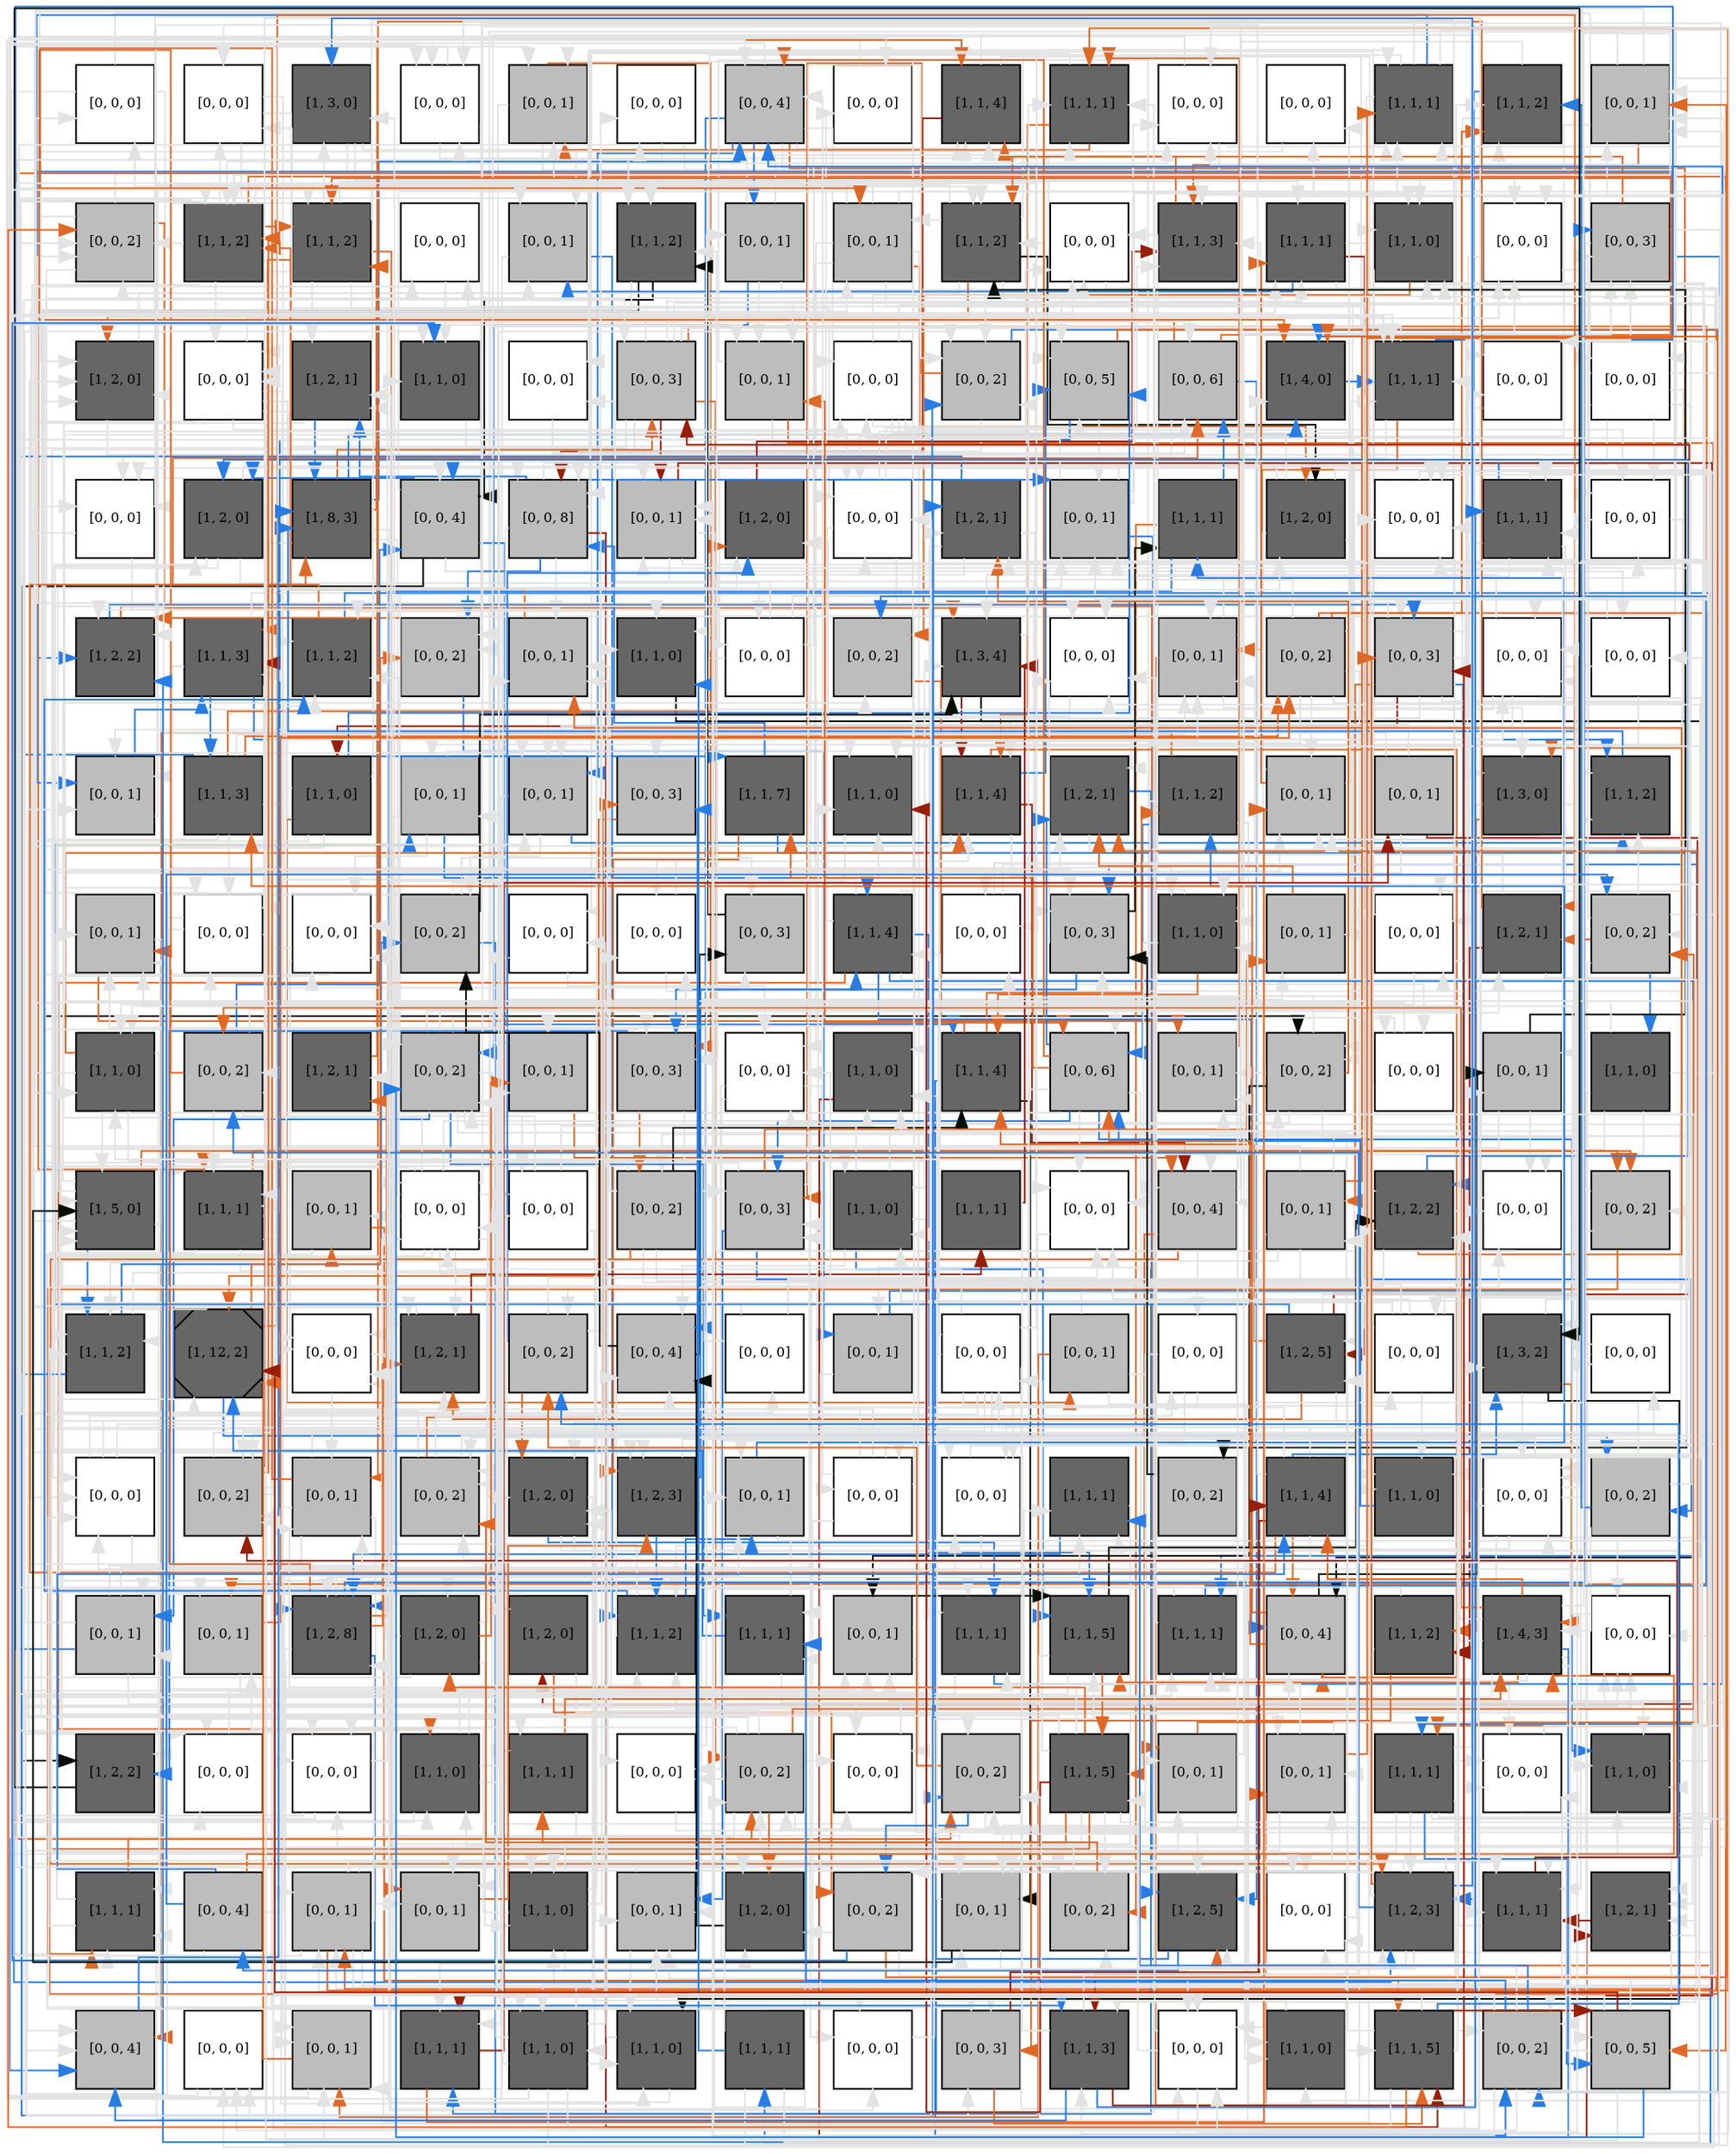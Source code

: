 digraph layout  {
rankdir=TB;
splines=ortho;
node [fixedsize=false, style=filled, width="0.6"];
edge [constraint=false];
0 [fillcolor="#FFFFFF", fontsize=8, label="[0, 0, 0]", shape=square, tooltip="name: None,\nin_degree: 2,\nout_degree: 3"];
1 [fillcolor="#FFFFFF", fontsize=8, label="[0, 0, 0]", shape=square, tooltip="name: None,\nin_degree: 3,\nout_degree: 3"];
2 [fillcolor="#666666", fontsize=8, label="[1, 3, 0]", shape=square, tooltip="name:  AICDA ,\nin_degree: 3,\nout_degree: 3"];
3 [fillcolor="#FFFFFF", fontsize=8, label="[0, 0, 0]", shape=square, tooltip="name: None,\nin_degree: 4,\nout_degree: 3"];
4 [fillcolor="#bdbdbd", fontsize=8, label="[0, 0, 1]", shape=square, tooltip="name: None,\nin_degree: 4,\nout_degree: 3"];
5 [fillcolor="#FFFFFF", fontsize=8, label="[0, 0, 0]", shape=square, tooltip="name: None,\nin_degree: 2,\nout_degree: 2"];
6 [fillcolor="#bdbdbd", fontsize=8, label="[0, 0, 4]", shape=square, tooltip="name: None,\nin_degree: 5,\nout_degree: 8"];
7 [fillcolor="#FFFFFF", fontsize=8, label="[0, 0, 0]", shape=square, tooltip="name: None,\nin_degree: 2,\nout_degree: 1"];
8 [fillcolor="#666666", fontsize=8, label="[1, 1, 4]", shape=square, tooltip="name:  CTSB ,\nin_degree: 5,\nout_degree: 3"];
9 [fillcolor="#666666", fontsize=8, label="[1, 1, 1]", shape=square, tooltip="name:  CD86 ,\nin_degree: 5,\nout_degree: 3"];
10 [fillcolor="#FFFFFF", fontsize=8, label="[0, 0, 0]", shape=square, tooltip="name: None,\nin_degree: 4,\nout_degree: 3"];
11 [fillcolor="#FFFFFF", fontsize=8, label="[0, 0, 0]", shape=square, tooltip="name: None,\nin_degree: 2,\nout_degree: 1"];
12 [fillcolor="#666666", fontsize=8, label="[1, 1, 1]", shape=square, tooltip="name:  HIST2H2AA3 ,\nin_degree: 5,\nout_degree: 5"];
13 [fillcolor="#666666", fontsize=8, label="[1, 1, 2]", shape=square, tooltip="name:  FCER2 ,\nin_degree: 4,\nout_degree: 3"];
14 [fillcolor="#bdbdbd", fontsize=8, label="[0, 0, 1]", shape=square, tooltip="name: None,\nin_degree: 5,\nout_degree: 5"];
15 [fillcolor="#bdbdbd", fontsize=8, label="[0, 0, 2]", shape=square, tooltip="name: None,\nin_degree: 5,\nout_degree: 4"];
16 [fillcolor="#666666", fontsize=8, label="[1, 1, 2]", shape=square, tooltip="name:  HSP90AA1 ,\nin_degree: 5,\nout_degree: 9"];
17 [fillcolor="#666666", fontsize=8, label="[1, 1, 2]", shape=square, tooltip="name:  MYL9 ,\nin_degree: 4,\nout_degree: 9"];
18 [fillcolor="#FFFFFF", fontsize=8, label="[0, 0, 0]", shape=square, tooltip="name: None,\nin_degree: 2,\nout_degree: 1"];
19 [fillcolor="#bdbdbd", fontsize=8, label="[0, 0, 1]", shape=square, tooltip="name: None,\nin_degree: 4,\nout_degree: 2"];
20 [fillcolor="#666666", fontsize=8, label="[1, 1, 2]", shape=square, tooltip="name:  MAP2K6 ,\nin_degree: 4,\nout_degree: 3"];
21 [fillcolor="#bdbdbd", fontsize=8, label="[0, 0, 1]", shape=square, tooltip="name: None,\nin_degree: 2,\nout_degree: 5"];
22 [fillcolor="#bdbdbd", fontsize=8, label="[0, 0, 1]", shape=square, tooltip="name: None,\nin_degree: 3,\nout_degree: 8"];
23 [fillcolor="#666666", fontsize=8, label="[1, 1, 2]", shape=square, tooltip="name:  MAP4K4 ,\nin_degree: 5,\nout_degree: 7"];
24 [fillcolor="#FFFFFF", fontsize=8, label="[0, 0, 0]", shape=square, tooltip="name: None,\nin_degree: 4,\nout_degree: 1"];
25 [fillcolor="#666666", fontsize=8, label="[1, 1, 3]", shape=square, tooltip="name:  EED ,\nin_degree: 5,\nout_degree: 1"];
26 [fillcolor="#666666", fontsize=8, label="[1, 1, 1]", shape=square, tooltip="name:  TGFBR3 ,\nin_degree: 4,\nout_degree: 4"];
27 [fillcolor="#666666", fontsize=8, label="[1, 1, 0]", shape=square, tooltip="name:  CSDA ,\nin_degree: 5,\nout_degree: 2"];
28 [fillcolor="#FFFFFF", fontsize=8, label="[0, 0, 0]", shape=square, tooltip="name: None,\nin_degree: 4,\nout_degree: 2"];
29 [fillcolor="#bdbdbd", fontsize=8, label="[0, 0, 3]", shape=square, tooltip="name: None,\nin_degree: 4,\nout_degree: 4"];
30 [fillcolor="#666666", fontsize=8, label="[1, 2, 0]", shape=square, tooltip="name:  SELL ,\nin_degree: 5,\nout_degree: 2"];
31 [fillcolor="#FFFFFF", fontsize=8, label="[0, 0, 0]", shape=square, tooltip="name: None,\nin_degree: 4,\nout_degree: 7"];
32 [fillcolor="#666666", fontsize=8, label="[1, 2, 1]", shape=square, tooltip="name:  PLD1 ,\nin_degree: 4,\nout_degree: 3"];
33 [fillcolor="#666666", fontsize=8, label="[1, 1, 0]", shape=square, tooltip="name:  NAB1 ,\nin_degree: 4,\nout_degree: 1"];
34 [fillcolor="#FFFFFF", fontsize=8, label="[0, 0, 0]", shape=square, tooltip="name: None,\nin_degree: 2,\nout_degree: 1"];
35 [fillcolor="#bdbdbd", fontsize=8, label="[0, 0, 3]", shape=square, tooltip="name: None,\nin_degree: 3,\nout_degree: 9"];
36 [fillcolor="#bdbdbd", fontsize=8, label="[0, 0, 1]", shape=square, tooltip="name: None,\nin_degree: 4,\nout_degree: 3"];
37 [fillcolor="#FFFFFF", fontsize=8, label="[0, 0, 0]", shape=square, tooltip="name: None,\nin_degree: 3,\nout_degree: 6"];
38 [fillcolor="#bdbdbd", fontsize=8, label="[0, 0, 2]", shape=square, tooltip="name: None,\nin_degree: 5,\nout_degree: 3"];
39 [fillcolor="#bdbdbd", fontsize=8, label="[0, 0, 5]", shape=square, tooltip="name: None,\nin_degree: 5,\nout_degree: 3"];
40 [fillcolor="#bdbdbd", fontsize=8, label="[0, 0, 6]", shape=square, tooltip="name: None,\nin_degree: 4,\nout_degree: 4"];
41 [fillcolor="#666666", fontsize=8, label="[1, 4, 0]", shape=square, tooltip="name:  JAK1 ,\nin_degree: 5,\nout_degree: 1"];
42 [fillcolor="#666666", fontsize=8, label="[1, 1, 1]", shape=square, tooltip="name:  CUL5 ,\nin_degree: 5,\nout_degree: 4"];
43 [fillcolor="#FFFFFF", fontsize=8, label="[0, 0, 0]", shape=square, tooltip="name: None,\nin_degree: 3,\nout_degree: 1"];
44 [fillcolor="#FFFFFF", fontsize=8, label="[0, 0, 0]", shape=square, tooltip="name: None,\nin_degree: 2,\nout_degree: 7"];
45 [fillcolor="#FFFFFF", fontsize=8, label="[0, 0, 0]", shape=square, tooltip="name: None,\nin_degree: 4,\nout_degree: 2"];
46 [fillcolor="#666666", fontsize=8, label="[1, 2, 0]", shape=square, tooltip="name:  CD69 ,\nin_degree: 3,\nout_degree: 4"];
47 [fillcolor="#666666", fontsize=8, label="[1, 8, 3]", shape=square, tooltip="name:  FOS ,\nin_degree: 4,\nout_degree: 7"];
48 [fillcolor="#bdbdbd", fontsize=8, label="[0, 0, 4]", shape=square, tooltip="name: None,\nin_degree: 4,\nout_degree: 5"];
49 [fillcolor="#bdbdbd", fontsize=8, label="[0, 0, 8]", shape=square, tooltip="name: None,\nin_degree: 5,\nout_degree: 8"];
50 [fillcolor="#bdbdbd", fontsize=8, label="[0, 0, 1]", shape=square, tooltip="name: None,\nin_degree: 5,\nout_degree: 4"];
51 [fillcolor="#666666", fontsize=8, label="[1, 2, 0]", shape=square, tooltip="name:  ADM ,\nin_degree: 4,\nout_degree: 1"];
52 [fillcolor="#FFFFFF", fontsize=8, label="[0, 0, 0]", shape=square, tooltip="name: None,\nin_degree: 5,\nout_degree: 4"];
53 [fillcolor="#666666", fontsize=8, label="[1, 2, 1]", shape=square, tooltip="name:  EZH2 ,\nin_degree: 4,\nout_degree: 4"];
54 [fillcolor="#bdbdbd", fontsize=8, label="[0, 0, 1]", shape=square, tooltip="name: None,\nin_degree: 5,\nout_degree: 5"];
55 [fillcolor="#666666", fontsize=8, label="[1, 1, 1]", shape=square, tooltip="name:  IFNGR2 ,\nin_degree: 2,\nout_degree: 3"];
56 [fillcolor="#666666", fontsize=8, label="[1, 2, 0]", shape=square, tooltip="name:  AKT3 ,\nin_degree: 3,\nout_degree: 5"];
57 [fillcolor="#FFFFFF", fontsize=8, label="[0, 0, 0]", shape=square, tooltip="name: None,\nin_degree: 5,\nout_degree: 1"];
58 [fillcolor="#666666", fontsize=8, label="[1, 1, 1]", shape=square, tooltip="name:  H2AFX ,\nin_degree: 4,\nout_degree: 5"];
59 [fillcolor="#FFFFFF", fontsize=8, label="[0, 0, 0]", shape=square, tooltip="name: None,\nin_degree: 5,\nout_degree: 1"];
60 [fillcolor="#666666", fontsize=8, label="[1, 2, 2]", shape=square, tooltip="name:  APOBEC3G ,\nin_degree: 5,\nout_degree: 2"];
61 [fillcolor="#666666", fontsize=8, label="[1, 1, 3]", shape=square, tooltip="name:  CD81 ,\nin_degree: 4,\nout_degree: 5"];
62 [fillcolor="#666666", fontsize=8, label="[1, 1, 2]", shape=square, tooltip="name:  SIAH1 ,\nin_degree: 5,\nout_degree: 2"];
63 [fillcolor="#bdbdbd", fontsize=8, label="[0, 0, 2]", shape=square, tooltip="name: None,\nin_degree: 4,\nout_degree: 3"];
64 [fillcolor="#bdbdbd", fontsize=8, label="[0, 0, 1]", shape=square, tooltip="name: None,\nin_degree: 5,\nout_degree: 1"];
65 [fillcolor="#666666", fontsize=8, label="[1, 1, 0]", shape=square, tooltip="name:  AEBP1 ,\nin_degree: 4,\nout_degree: 1"];
66 [fillcolor="#FFFFFF", fontsize=8, label="[0, 0, 0]", shape=square, tooltip="name: None,\nin_degree: 2,\nout_degree: 4"];
67 [fillcolor="#bdbdbd", fontsize=8, label="[0, 0, 2]", shape=square, tooltip="name: None,\nin_degree: 3,\nout_degree: 1"];
68 [fillcolor="#666666", fontsize=8, label="[1, 3, 4]", shape=square, tooltip="name:  CASP3 ,\nin_degree: 5,\nout_degree: 3"];
69 [fillcolor="#FFFFFF", fontsize=8, label="[0, 0, 0]", shape=square, tooltip="name: None,\nin_degree: 5,\nout_degree: 1"];
70 [fillcolor="#bdbdbd", fontsize=8, label="[0, 0, 1]", shape=square, tooltip="name: None,\nin_degree: 5,\nout_degree: 4"];
71 [fillcolor="#bdbdbd", fontsize=8, label="[0, 0, 2]", shape=square, tooltip="name: None,\nin_degree: 2,\nout_degree: 8"];
72 [fillcolor="#bdbdbd", fontsize=8, label="[0, 0, 3]", shape=square, tooltip="name: None,\nin_degree: 4,\nout_degree: 8"];
73 [fillcolor="#FFFFFF", fontsize=8, label="[0, 0, 0]", shape=square, tooltip="name: None,\nin_degree: 4,\nout_degree: 4"];
74 [fillcolor="#FFFFFF", fontsize=8, label="[0, 0, 0]", shape=square, tooltip="name: None,\nin_degree: 3,\nout_degree: 2"];
75 [fillcolor="#bdbdbd", fontsize=8, label="[0, 0, 1]", shape=square, tooltip="name: None,\nin_degree: 4,\nout_degree: 2"];
76 [fillcolor="#666666", fontsize=8, label="[1, 1, 3]", shape=square, tooltip="name:  MYLK ,\nin_degree: 2,\nout_degree: 7"];
77 [fillcolor="#666666", fontsize=8, label="[1, 1, 0]", shape=square, tooltip="name:  TNF ,\nin_degree: 1,\nout_degree: 7"];
78 [fillcolor="#bdbdbd", fontsize=8, label="[0, 0, 1]", shape=square, tooltip="name: None,\nin_degree: 3,\nout_degree: 4"];
79 [fillcolor="#bdbdbd", fontsize=8, label="[0, 0, 1]", shape=square, tooltip="name: None,\nin_degree: 5,\nout_degree: 3"];
80 [fillcolor="#bdbdbd", fontsize=8, label="[0, 0, 3]", shape=square, tooltip="name: None,\nin_degree: 3,\nout_degree: 1"];
81 [fillcolor="#666666", fontsize=8, label="[1, 1, 7]", shape=square, tooltip="name:  APLP2 ,\nin_degree: 2,\nout_degree: 3"];
82 [fillcolor="#666666", fontsize=8, label="[1, 1, 0]", shape=square, tooltip="name:  CD63 ,\nin_degree: 5,\nout_degree: 1"];
83 [fillcolor="#666666", fontsize=8, label="[1, 1, 4]", shape=square, tooltip="name:  NOTCH2 ,\nin_degree: 5,\nout_degree: 5"];
84 [fillcolor="#666666", fontsize=8, label="[1, 2, 1]", shape=square, tooltip="name:  CCND2 ,\nin_degree: 5,\nout_degree: 2"];
85 [fillcolor="#666666", fontsize=8, label="[1, 1, 2]", shape=square, tooltip="name:  RRM1 ,\nin_degree: 2,\nout_degree: 4"];
86 [fillcolor="#bdbdbd", fontsize=8, label="[0, 0, 1]", shape=square, tooltip="name: None,\nin_degree: 5,\nout_degree: 3"];
87 [fillcolor="#bdbdbd", fontsize=8, label="[0, 0, 1]", shape=square, tooltip="name: None,\nin_degree: 1,\nout_degree: 4"];
88 [fillcolor="#666666", fontsize=8, label="[1, 3, 0]", shape=square, tooltip="name:  PCNA ,\nin_degree: 3,\nout_degree: 4"];
89 [fillcolor="#666666", fontsize=8, label="[1, 1, 2]", shape=square, tooltip="name:  RUNX3 ,\nin_degree: 5,\nout_degree: 1"];
90 [fillcolor="#bdbdbd", fontsize=8, label="[0, 0, 1]", shape=square, tooltip="name: None,\nin_degree: 5,\nout_degree: 2"];
91 [fillcolor="#FFFFFF", fontsize=8, label="[0, 0, 0]", shape=square, tooltip="name: None,\nin_degree: 4,\nout_degree: 4"];
92 [fillcolor="#FFFFFF", fontsize=8, label="[0, 0, 0]", shape=square, tooltip="name: None,\nin_degree: 4,\nout_degree: 3"];
93 [fillcolor="#bdbdbd", fontsize=8, label="[0, 0, 2]", shape=square, tooltip="name: None,\nin_degree: 3,\nout_degree: 5"];
94 [fillcolor="#FFFFFF", fontsize=8, label="[0, 0, 0]", shape=square, tooltip="name: None,\nin_degree: 3,\nout_degree: 1"];
95 [fillcolor="#FFFFFF", fontsize=8, label="[0, 0, 0]", shape=square, tooltip="name: None,\nin_degree: 3,\nout_degree: 2"];
96 [fillcolor="#bdbdbd", fontsize=8, label="[0, 0, 3]", shape=square, tooltip="name: None,\nin_degree: 3,\nout_degree: 1"];
97 [fillcolor="#666666", fontsize=8, label="[1, 1, 4]", shape=square, tooltip="name:  GSK3B ,\nin_degree: 3,\nout_degree: 8"];
98 [fillcolor="#FFFFFF", fontsize=8, label="[0, 0, 0]", shape=square, tooltip="name: None,\nin_degree: 3,\nout_degree: 2"];
99 [fillcolor="#bdbdbd", fontsize=8, label="[0, 0, 3]", shape=square, tooltip="name: None,\nin_degree: 5,\nout_degree: 3"];
100 [fillcolor="#666666", fontsize=8, label="[1, 1, 0]", shape=square, tooltip="name:  CNR1 ,\nin_degree: 4,\nout_degree: 4"];
101 [fillcolor="#bdbdbd", fontsize=8, label="[0, 0, 1]", shape=square, tooltip="name: None,\nin_degree: 3,\nout_degree: 1"];
102 [fillcolor="#FFFFFF", fontsize=8, label="[0, 0, 0]", shape=square, tooltip="name: None,\nin_degree: 4,\nout_degree: 2"];
103 [fillcolor="#666666", fontsize=8, label="[1, 2, 1]", shape=square, tooltip="name:  LPL ,\nin_degree: 3,\nout_degree: 4"];
104 [fillcolor="#bdbdbd", fontsize=8, label="[0, 0, 2]", shape=square, tooltip="name: None,\nin_degree: 3,\nout_degree: 7"];
105 [fillcolor="#666666", fontsize=8, label="[1, 1, 0]", shape=square, tooltip="name:  FGFR1 ,\nin_degree: 4,\nout_degree: 4"];
106 [fillcolor="#bdbdbd", fontsize=8, label="[0, 0, 2]", shape=square, tooltip="name: None,\nin_degree: 3,\nout_degree: 6"];
107 [fillcolor="#666666", fontsize=8, label="[1, 2, 1]", shape=square, tooltip="name:  VDR ,\nin_degree: 2,\nout_degree: 1"];
108 [fillcolor="#bdbdbd", fontsize=8, label="[0, 0, 2]", shape=square, tooltip="name: None,\nin_degree: 5,\nout_degree: 8"];
109 [fillcolor="#bdbdbd", fontsize=8, label="[0, 0, 1]", shape=square, tooltip="name: None,\nin_degree: 3,\nout_degree: 2"];
110 [fillcolor="#bdbdbd", fontsize=8, label="[0, 0, 3]", shape=square, tooltip="name: None,\nin_degree: 4,\nout_degree: 4"];
111 [fillcolor="#FFFFFF", fontsize=8, label="[0, 0, 0]", shape=square, tooltip="name: None,\nin_degree: 4,\nout_degree: 3"];
112 [fillcolor="#666666", fontsize=8, label="[1, 1, 0]", shape=square, tooltip="name:  CREM ,\nin_degree: 4,\nout_degree: 1"];
113 [fillcolor="#666666", fontsize=8, label="[1, 1, 4]", shape=square, tooltip="name:  HIST1H3H ,\nin_degree: 4,\nout_degree: 4"];
114 [fillcolor="#bdbdbd", fontsize=8, label="[0, 0, 6]", shape=square, tooltip="name: None,\nin_degree: 5,\nout_degree: 9"];
115 [fillcolor="#bdbdbd", fontsize=8, label="[0, 0, 1]", shape=square, tooltip="name: None,\nin_degree: 4,\nout_degree: 1"];
116 [fillcolor="#bdbdbd", fontsize=8, label="[0, 0, 2]", shape=square, tooltip="name: None,\nin_degree: 4,\nout_degree: 6"];
117 [fillcolor="#FFFFFF", fontsize=8, label="[0, 0, 0]", shape=square, tooltip="name: None,\nin_degree: 2,\nout_degree: 3"];
118 [fillcolor="#bdbdbd", fontsize=8, label="[0, 0, 1]", shape=square, tooltip="name: None,\nin_degree: 3,\nout_degree: 3"];
119 [fillcolor="#666666", fontsize=8, label="[1, 1, 0]", shape=square, tooltip="name:  HSP90B1 ,\nin_degree: 1,\nout_degree: 5"];
120 [fillcolor="#666666", fontsize=8, label="[1, 5, 0]", shape=square, tooltip="name:  EGR1 ,\nin_degree: 5,\nout_degree: 6"];
121 [fillcolor="#666666", fontsize=8, label="[1, 1, 1]", shape=square, tooltip="name:  RFC5 ,\nin_degree: 5,\nout_degree: 6"];
122 [fillcolor="#bdbdbd", fontsize=8, label="[0, 0, 1]", shape=square, tooltip="name: None,\nin_degree: 2,\nout_degree: 2"];
123 [fillcolor="#FFFFFF", fontsize=8, label="[0, 0, 0]", shape=square, tooltip="name: None,\nin_degree: 4,\nout_degree: 13"];
124 [fillcolor="#FFFFFF", fontsize=8, label="[0, 0, 0]", shape=square, tooltip="name: None,\nin_degree: 3,\nout_degree: 3"];
125 [fillcolor="#bdbdbd", fontsize=8, label="[0, 0, 2]", shape=square, tooltip="name: None,\nin_degree: 2,\nout_degree: 7"];
126 [fillcolor="#bdbdbd", fontsize=8, label="[0, 0, 3]", shape=square, tooltip="name: None,\nin_degree: 5,\nout_degree: 5"];
127 [fillcolor="#666666", fontsize=8, label="[1, 1, 0]", shape=square, tooltip="name:  CD74 ,\nin_degree: 3,\nout_degree: 6"];
128 [fillcolor="#666666", fontsize=8, label="[1, 1, 1]", shape=square, tooltip="name:  NCOR2 ,\nin_degree: 1,\nout_degree: 1"];
129 [fillcolor="#FFFFFF", fontsize=8, label="[0, 0, 0]", shape=square, tooltip="name: None,\nin_degree: 5,\nout_degree: 1"];
130 [fillcolor="#bdbdbd", fontsize=8, label="[0, 0, 4]", shape=square, tooltip="name: None,\nin_degree: 5,\nout_degree: 4"];
131 [fillcolor="#bdbdbd", fontsize=8, label="[0, 0, 1]", shape=square, tooltip="name: None,\nin_degree: 2,\nout_degree: 6"];
132 [fillcolor="#666666", fontsize=8, label="[1, 2, 2]", shape=square, tooltip="name:  INPP5D ,\nin_degree: 5,\nout_degree: 4"];
133 [fillcolor="#FFFFFF", fontsize=8, label="[0, 0, 0]", shape=square, tooltip="name: None,\nin_degree: 5,\nout_degree: 1"];
134 [fillcolor="#bdbdbd", fontsize=8, label="[0, 0, 2]", shape=square, tooltip="name: None,\nin_degree: 4,\nout_degree: 2"];
135 [fillcolor="#666666", fontsize=8, label="[1, 1, 2]", shape=square, tooltip="name:  ANXA2 ,\nin_degree: 5,\nout_degree: 3"];
136 [fillcolor="#666666", fontsize=8, label="[1, 12, 2]", shape=Msquare, tooltip="name:  PTEN ,\nin_degree: 5,\nout_degree: 4"];
137 [fillcolor="#FFFFFF", fontsize=8, label="[0, 0, 0]", shape=square, tooltip="name: None,\nin_degree: 5,\nout_degree: 2"];
138 [fillcolor="#666666", fontsize=8, label="[1, 2, 1]", shape=square, tooltip="name:  SELP ,\nin_degree: 5,\nout_degree: 3"];
139 [fillcolor="#bdbdbd", fontsize=8, label="[0, 0, 2]", shape=square, tooltip="name: None,\nin_degree: 3,\nout_degree: 4"];
140 [fillcolor="#bdbdbd", fontsize=8, label="[0, 0, 4]", shape=square, tooltip="name: None,\nin_degree: 5,\nout_degree: 2"];
141 [fillcolor="#FFFFFF", fontsize=8, label="[0, 0, 0]", shape=square, tooltip="name: None,\nin_degree: 1,\nout_degree: 3"];
142 [fillcolor="#bdbdbd", fontsize=8, label="[0, 0, 1]", shape=square, tooltip="name: None,\nin_degree: 2,\nout_degree: 2"];
143 [fillcolor="#FFFFFF", fontsize=8, label="[0, 0, 0]", shape=square, tooltip="name: None,\nin_degree: 2,\nout_degree: 9"];
144 [fillcolor="#bdbdbd", fontsize=8, label="[0, 0, 1]", shape=square, tooltip="name: None,\nin_degree: 1,\nout_degree: 4"];
145 [fillcolor="#FFFFFF", fontsize=8, label="[0, 0, 0]", shape=square, tooltip="name: None,\nin_degree: 2,\nout_degree: 3"];
146 [fillcolor="#666666", fontsize=8, label="[1, 2, 5]", shape=square, tooltip="name:  PAX3 ,\nin_degree: 3,\nout_degree: 6"];
147 [fillcolor="#FFFFFF", fontsize=8, label="[0, 0, 0]", shape=square, tooltip="name: None,\nin_degree: 2,\nout_degree: 6"];
148 [fillcolor="#666666", fontsize=8, label="[1, 3, 2]", shape=square, tooltip="name:  MIF ,\nin_degree: 4,\nout_degree: 4"];
149 [fillcolor="#FFFFFF", fontsize=8, label="[0, 0, 0]", shape=square, tooltip="name: None,\nin_degree: 3,\nout_degree: 1"];
150 [fillcolor="#FFFFFF", fontsize=8, label="[0, 0, 0]", shape=square, tooltip="name: None,\nin_degree: 4,\nout_degree: 4"];
151 [fillcolor="#bdbdbd", fontsize=8, label="[0, 0, 2]", shape=square, tooltip="name: None,\nin_degree: 5,\nout_degree: 5"];
152 [fillcolor="#bdbdbd", fontsize=8, label="[0, 0, 1]", shape=square, tooltip="name: None,\nin_degree: 4,\nout_degree: 5"];
153 [fillcolor="#bdbdbd", fontsize=8, label="[0, 0, 2]", shape=square, tooltip="name: None,\nin_degree: 5,\nout_degree: 4"];
154 [fillcolor="#666666", fontsize=8, label="[1, 2, 0]", shape=square, tooltip="name:  CCL5 ,\nin_degree: 5,\nout_degree: 4"];
155 [fillcolor="#666666", fontsize=8, label="[1, 2, 3]", shape=square, tooltip="name:  PRF1 ,\nin_degree: 4,\nout_degree: 4"];
156 [fillcolor="#bdbdbd", fontsize=8, label="[0, 0, 1]", shape=square, tooltip="name: None,\nin_degree: 4,\nout_degree: 2"];
157 [fillcolor="#FFFFFF", fontsize=8, label="[0, 0, 0]", shape=square, tooltip="name: None,\nin_degree: 2,\nout_degree: 6"];
158 [fillcolor="#FFFFFF", fontsize=8, label="[0, 0, 0]", shape=square, tooltip="name: None,\nin_degree: 4,\nout_degree: 2"];
159 [fillcolor="#666666", fontsize=8, label="[1, 1, 1]", shape=square, tooltip="name:  TNFRSF1B ,\nin_degree: 4,\nout_degree: 2"];
160 [fillcolor="#bdbdbd", fontsize=8, label="[0, 0, 2]", shape=square, tooltip="name: None,\nin_degree: 1,\nout_degree: 1"];
161 [fillcolor="#666666", fontsize=8, label="[1, 1, 4]", shape=square, tooltip="name:  LIG1 ,\nin_degree: 3,\nout_degree: 10"];
162 [fillcolor="#666666", fontsize=8, label="[1, 1, 0]", shape=square, tooltip="name:  TCF3 ,\nin_degree: 4,\nout_degree: 2"];
163 [fillcolor="#FFFFFF", fontsize=8, label="[0, 0, 0]", shape=square, tooltip="name: None,\nin_degree: 5,\nout_degree: 6"];
164 [fillcolor="#bdbdbd", fontsize=8, label="[0, 0, 2]", shape=square, tooltip="name: None,\nin_degree: 2,\nout_degree: 4"];
165 [fillcolor="#bdbdbd", fontsize=8, label="[0, 0, 1]", shape=square, tooltip="name: None,\nin_degree: 3,\nout_degree: 5"];
166 [fillcolor="#bdbdbd", fontsize=8, label="[0, 0, 1]", shape=square, tooltip="name: None,\nin_degree: 3,\nout_degree: 2"];
167 [fillcolor="#666666", fontsize=8, label="[1, 2, 8]", shape=square, tooltip="name:  PRKCA ,\nin_degree: 5,\nout_degree: 8"];
168 [fillcolor="#666666", fontsize=8, label="[1, 2, 0]", shape=square, tooltip="name:  HDAC9 ,\nin_degree: 2,\nout_degree: 6"];
169 [fillcolor="#666666", fontsize=8, label="[1, 2, 0]", shape=square, tooltip="name:  CAV1 ,\nin_degree: 2,\nout_degree: 3"];
170 [fillcolor="#666666", fontsize=8, label="[1, 1, 2]", shape=square, tooltip="name:  LGALS1 ,\nin_degree: 5,\nout_degree: 4"];
171 [fillcolor="#666666", fontsize=8, label="[1, 1, 1]", shape=square, tooltip="name:  CD27 ,\nin_degree: 4,\nout_degree: 3"];
172 [fillcolor="#bdbdbd", fontsize=8, label="[0, 0, 1]", shape=square, tooltip="name: None,\nin_degree: 4,\nout_degree: 3"];
173 [fillcolor="#666666", fontsize=8, label="[1, 1, 1]", shape=square, tooltip="name:  IL10RA ,\nin_degree: 4,\nout_degree: 2"];
174 [fillcolor="#666666", fontsize=8, label="[1, 1, 5]", shape=square, tooltip="name:  CHST2 ,\nin_degree: 5,\nout_degree: 4"];
175 [fillcolor="#666666", fontsize=8, label="[1, 1, 1]", shape=square, tooltip="name:  FRK ,\nin_degree: 4,\nout_degree: 3"];
176 [fillcolor="#bdbdbd", fontsize=8, label="[0, 0, 4]", shape=square, tooltip="name: None,\nin_degree: 5,\nout_degree: 3"];
177 [fillcolor="#666666", fontsize=8, label="[1, 1, 2]", shape=square, tooltip="name:  CSNK2A2 ,\nin_degree: 2,\nout_degree: 3"];
178 [fillcolor="#666666", fontsize=8, label="[1, 4, 3]", shape=square, tooltip="name:  APP ,\nin_degree: 4,\nout_degree: 11"];
179 [fillcolor="#FFFFFF", fontsize=8, label="[0, 0, 0]", shape=square, tooltip="name: None,\nin_degree: 5,\nout_degree: 1"];
180 [fillcolor="#666666", fontsize=8, label="[1, 2, 2]", shape=square, tooltip="name:  IL7 ,\nin_degree: 3,\nout_degree: 1"];
181 [fillcolor="#FFFFFF", fontsize=8, label="[0, 0, 0]", shape=square, tooltip="name: None,\nin_degree: 3,\nout_degree: 1"];
182 [fillcolor="#FFFFFF", fontsize=8, label="[0, 0, 0]", shape=square, tooltip="name: None,\nin_degree: 4,\nout_degree: 3"];
183 [fillcolor="#666666", fontsize=8, label="[1, 1, 0]", shape=square, tooltip="name:  AKAP12 ,\nin_degree: 3,\nout_degree: 6"];
184 [fillcolor="#666666", fontsize=8, label="[1, 1, 1]", shape=square, tooltip="name:  SKI ,\nin_degree: 3,\nout_degree: 2"];
185 [fillcolor="#FFFFFF", fontsize=8, label="[0, 0, 0]", shape=square, tooltip="name: None,\nin_degree: 3,\nout_degree: 2"];
186 [fillcolor="#bdbdbd", fontsize=8, label="[0, 0, 2]", shape=square, tooltip="name: None,\nin_degree: 5,\nout_degree: 8"];
187 [fillcolor="#FFFFFF", fontsize=8, label="[0, 0, 0]", shape=square, tooltip="name: None,\nin_degree: 4,\nout_degree: 1"];
188 [fillcolor="#bdbdbd", fontsize=8, label="[0, 0, 2]", shape=square, tooltip="name: None,\nin_degree: 5,\nout_degree: 3"];
189 [fillcolor="#666666", fontsize=8, label="[1, 1, 5]", shape=square, tooltip="name:  FYN ,\nin_degree: 3,\nout_degree: 10"];
190 [fillcolor="#bdbdbd", fontsize=8, label="[0, 0, 1]", shape=square, tooltip="name: None,\nin_degree: 3,\nout_degree: 2"];
191 [fillcolor="#bdbdbd", fontsize=8, label="[0, 0, 1]", shape=square, tooltip="name: None,\nin_degree: 4,\nout_degree: 4"];
192 [fillcolor="#666666", fontsize=8, label="[1, 1, 1]", shape=square, tooltip="name:  ILK ,\nin_degree: 2,\nout_degree: 8"];
193 [fillcolor="#FFFFFF", fontsize=8, label="[0, 0, 0]", shape=square, tooltip="name: None,\nin_degree: 4,\nout_degree: 2"];
194 [fillcolor="#666666", fontsize=8, label="[1, 1, 0]", shape=square, tooltip="name:  DPP4 ,\nin_degree: 5,\nout_degree: 1"];
195 [fillcolor="#666666", fontsize=8, label="[1, 1, 1]", shape=square, tooltip="name:  AFF1 ,\nin_degree: 4,\nout_degree: 3"];
196 [fillcolor="#bdbdbd", fontsize=8, label="[0, 0, 4]", shape=square, tooltip="name: None,\nin_degree: 1,\nout_degree: 5"];
197 [fillcolor="#bdbdbd", fontsize=8, label="[0, 0, 1]", shape=square, tooltip="name: None,\nin_degree: 4,\nout_degree: 7"];
198 [fillcolor="#bdbdbd", fontsize=8, label="[0, 0, 1]", shape=square, tooltip="name: None,\nin_degree: 4,\nout_degree: 1"];
199 [fillcolor="#666666", fontsize=8, label="[1, 1, 0]", shape=square, tooltip="name:  MARCKS ,\nin_degree: 4,\nout_degree: 5"];
200 [fillcolor="#bdbdbd", fontsize=8, label="[0, 0, 1]", shape=square, tooltip="name: None,\nin_degree: 5,\nout_degree: 3"];
201 [fillcolor="#666666", fontsize=8, label="[1, 2, 0]", shape=square, tooltip="name:  IGF1R ,\nin_degree: 4,\nout_degree: 1"];
202 [fillcolor="#bdbdbd", fontsize=8, label="[0, 0, 2]", shape=square, tooltip="name: None,\nin_degree: 3,\nout_degree: 5"];
203 [fillcolor="#bdbdbd", fontsize=8, label="[0, 0, 1]", shape=square, tooltip="name: None,\nin_degree: 5,\nout_degree: 3"];
204 [fillcolor="#bdbdbd", fontsize=8, label="[0, 0, 2]", shape=square, tooltip="name: None,\nin_degree: 4,\nout_degree: 2"];
205 [fillcolor="#666666", fontsize=8, label="[1, 2, 5]", shape=square, tooltip="name:  ALOX5 ,\nin_degree: 5,\nout_degree: 2"];
206 [fillcolor="#FFFFFF", fontsize=8, label="[0, 0, 0]", shape=square, tooltip="name: None,\nin_degree: 4,\nout_degree: 1"];
207 [fillcolor="#666666", fontsize=8, label="[1, 2, 3]", shape=square, tooltip="name:  CD79A ,\nin_degree: 5,\nout_degree: 9"];
208 [fillcolor="#666666", fontsize=8, label="[1, 1, 1]", shape=square, tooltip="name:  BMI1 ,\nin_degree: 5,\nout_degree: 2"];
209 [fillcolor="#666666", fontsize=8, label="[1, 2, 1]", shape=square, tooltip="name:  NFE2L2 ,\nin_degree: 4,\nout_degree: 2"];
210 [fillcolor="#bdbdbd", fontsize=8, label="[0, 0, 4]", shape=square, tooltip="name: None,\nin_degree: 5,\nout_degree: 1"];
211 [fillcolor="#FFFFFF", fontsize=8, label="[0, 0, 0]", shape=square, tooltip="name: None,\nin_degree: 3,\nout_degree: 2"];
212 [fillcolor="#bdbdbd", fontsize=8, label="[0, 0, 1]", shape=square, tooltip="name: None,\nin_degree: 5,\nout_degree: 2"];
213 [fillcolor="#666666", fontsize=8, label="[1, 1, 1]", shape=square, tooltip="name:  MGAT5 ,\nin_degree: 4,\nout_degree: 2"];
214 [fillcolor="#666666", fontsize=8, label="[1, 1, 0]", shape=square, tooltip="name:  BLNK ,\nin_degree: 3,\nout_degree: 8"];
215 [fillcolor="#666666", fontsize=8, label="[1, 1, 0]", shape=square, tooltip="name:  OGT ,\nin_degree: 4,\nout_degree: 2"];
216 [fillcolor="#666666", fontsize=8, label="[1, 1, 1]", shape=square, tooltip="name:  RPS6KA5 ,\nin_degree: 1,\nout_degree: 5"];
217 [fillcolor="#FFFFFF", fontsize=8, label="[0, 0, 0]", shape=square, tooltip="name: None,\nin_degree: 3,\nout_degree: 1"];
218 [fillcolor="#bdbdbd", fontsize=8, label="[0, 0, 3]", shape=square, tooltip="name: None,\nin_degree: 4,\nout_degree: 2"];
219 [fillcolor="#666666", fontsize=8, label="[1, 1, 3]", shape=square, tooltip="name:  LMNA ,\nin_degree: 4,\nout_degree: 5"];
220 [fillcolor="#FFFFFF", fontsize=8, label="[0, 0, 0]", shape=square, tooltip="name: None,\nin_degree: 5,\nout_degree: 3"];
221 [fillcolor="#666666", fontsize=8, label="[1, 1, 0]", shape=square, tooltip="name:  CD70 ,\nin_degree: 3,\nout_degree: 2"];
222 [fillcolor="#666666", fontsize=8, label="[1, 1, 5]", shape=square, tooltip="name:  PTCH1 ,\nin_degree: 4,\nout_degree: 7"];
223 [fillcolor="#bdbdbd", fontsize=8, label="[0, 0, 2]", shape=square, tooltip="name: None,\nin_degree: 5,\nout_degree: 8"];
224 [fillcolor="#bdbdbd", fontsize=8, label="[0, 0, 5]", shape=square, tooltip="name: None,\nin_degree: 4,\nout_degree: 6"];
0 -> 49  [color=grey89, style="penwidth(0.1)", tooltip=" ", weight=1];
0 -> 183  [color=grey89, style="penwidth(0.1)", tooltip=" ", weight=1];
0 -> 44  [color=grey89, style="penwidth(0.1)", tooltip=" ", weight=1];
1 -> 50  [color=grey89, style="penwidth(0.1)", tooltip=" ", weight=1];
1 -> 182  [color=grey89, style="penwidth(0.1)", tooltip=" ", weight=1];
1 -> 17  [color=grey89, style="penwidth(0.1)", tooltip=" ", weight=1];
2 -> 8  [color=grey89, style="penwidth(0.1)", tooltip=" ", weight=1];
2 -> 27  [color=grey89, style="penwidth(0.1)", tooltip=" ", weight=1];
2 -> 129  [color=grey89, style="penwidth(0.1)", tooltip=" ", weight=1];
3 -> 39  [color=grey89, style="penwidth(0.1)", tooltip=" ", weight=1];
3 -> 63  [color=grey89, style="penwidth(0.1)", tooltip=" ", weight=1];
3 -> 172  [color=grey89, style="penwidth(0.1)", tooltip=" ", weight=1];
4 -> 110  [color="#E06826", style="penwidth(0.1)", tooltip="9( CD86 ) to 207( CD79A )", weight=1];
4 -> 73  [color=grey89, style="penwidth(0.1)", tooltip=" ", weight=1];
4 -> 184  [color=grey89, style="penwidth(0.1)", tooltip=" ", weight=1];
5 -> 13  [color=grey89, style="penwidth(0.1)", tooltip=" ", weight=1];
5 -> 16  [color=grey89, style="penwidth(0.1)", tooltip=" ", weight=1];
6 -> 21  [color="#287DE4", style="penwidth(0.1)", tooltip="173( IL10RA ) to 41( JAK1 )", weight=1];
6 -> 28  [color=grey89, style="penwidth(0.1)", tooltip=" ", weight=1];
6 -> 37  [color=grey89, style="penwidth(0.1)", tooltip=" ", weight=1];
6 -> 79  [color="#287DE4", style="penwidth(0.1)", tooltip="53( EZH2 ) to 89( RUNX3 )", weight=1];
6 -> 140  [color="#287DE4", style="penwidth(0.1)", tooltip="154( CCL5 ) to 20( MAP2K6 )", weight=1];
6 -> 8  [color=grey89, style="penwidth(0.1)", tooltip=" ", weight=1];
6 -> 88  [color="#E06826", style="penwidth(0.1)", tooltip="27( CSDA ) to 88( PCNA )", weight=1];
6 -> 116  [color=grey89, style="penwidth(0.1)", tooltip=" ", weight=1];
7 -> 194  [color=grey89, style="penwidth(0.1)", tooltip=" ", weight=1];
8 -> 49  [color="#981E08", style="penwidth(0.1)", tooltip="51( ADM ) to 136( PTEN )", weight=1];
8 -> 162  [color=grey89, style="penwidth(0.1)", tooltip=" ", weight=1];
8 -> 133  [color=grey89, style="penwidth(0.1)", tooltip=" ", weight=1];
9 -> 4  [color="#E06826", style="penwidth(0.1)", tooltip="9( CD86 ) to 207( CD79A )", weight=1];
9 -> 94  [color=grey89, style="penwidth(0.1)", tooltip=" ", weight=1];
9 -> 83  [color="#E06826", style="penwidth(0.1)", tooltip="77( TNF ) to 83( NOTCH2 )", weight=1];
10 -> 45  [color=grey89, style="penwidth(0.1)", tooltip=" ", weight=1];
10 -> 43  [color=grey89, style="penwidth(0.1)", tooltip=" ", weight=1];
10 -> 12  [color=grey89, style="penwidth(0.1)", tooltip=" ", weight=1];
11 -> 30  [color=grey89, style="penwidth(0.1)", tooltip=" ", weight=1];
12 -> 65  [color=grey89, style="penwidth(0.1)", tooltip=" ", weight=1];
12 -> 60  [color="#287DE4", style="penwidth(0.1)", tooltip="12( HIST2H2AA3 ) to 113( HIST1H3H )", weight=1];
12 -> 45  [color=grey89, style="penwidth(0.1)", tooltip=" ", weight=1];
12 -> 220  [color=grey89, style="penwidth(0.1)", tooltip=" ", weight=1];
12 -> 170  [color=grey89, style="penwidth(0.1)", tooltip=" ", weight=1];
13 -> 130  [color=grey89, style="penwidth(0.1)", tooltip=" ", weight=1];
13 -> 83  [color=grey89, style="penwidth(0.1)", tooltip=" ", weight=1];
13 -> 207  [color="#287DE4", style="penwidth(0.1)", tooltip="171( CD27 ) to 2( AICDA )", weight=1];
14 -> 121  [color=grey89, style="penwidth(0.1)", tooltip=" ", weight=1];
14 -> 52  [color=grey89, style="penwidth(0.1)", tooltip=" ", weight=1];
14 -> 153  [color=grey89, style="penwidth(0.1)", tooltip=" ", weight=1];
14 -> 25  [color="#E06826", style="penwidth(0.1)", tooltip="169( CAV1 ) to 8( CTSB )", weight=1];
14 -> 199  [color=grey89, style="penwidth(0.1)", tooltip=" ", weight=1];
15 -> 68  [color="#E06826", style="penwidth(0.1)", tooltip="8( CTSB ) to 68( CASP3 )", weight=1];
15 -> 162  [color=grey89, style="penwidth(0.1)", tooltip=" ", weight=1];
15 -> 54  [color=grey89, style="penwidth(0.1)", tooltip=" ", weight=1];
15 -> 186  [color=grey89, style="penwidth(0.1)", tooltip=" ", weight=1];
16 -> 1  [color=grey89, style="penwidth(0.1)", tooltip=" ", weight=1];
16 -> 15  [color=grey89, style="penwidth(0.1)", tooltip=" ", weight=1];
16 -> 17  [color="#E06826", style="penwidth(0.1)", tooltip="16( HSP90AA1 ) to 51( ADM )", weight=1];
16 -> 31  [color=grey89, style="penwidth(0.1)", tooltip=" ", weight=1];
16 -> 224  [color="#E06826", style="penwidth(0.1)", tooltip="132( INPP5D ) to 136( PTEN )", weight=1];
16 -> 195  [color=grey89, style="penwidth(0.1)", tooltip=" ", weight=1];
16 -> 138  [color=grey89, style="penwidth(0.1)", tooltip=" ", weight=1];
16 -> 44  [color=grey89, style="penwidth(0.1)", tooltip=" ", weight=1];
16 -> 179  [color=grey89, style="penwidth(0.1)", tooltip=" ", weight=1];
17 -> 32  [color=grey89, style="penwidth(0.1)", tooltip=" ", weight=1];
17 -> 52  [color=grey89, style="penwidth(0.1)", tooltip=" ", weight=1];
17 -> 99  [color=grey89, style="penwidth(0.1)", tooltip=" ", weight=1];
17 -> 61  [color="#E06826", style="penwidth(0.1)", tooltip="16( HSP90AA1 ) to 51( ADM )", weight=1];
17 -> 102  [color=grey89, style="penwidth(0.1)", tooltip=" ", weight=1];
17 -> 198  [color="#E06826", style="penwidth(0.1)", tooltip="89( RUNX3 ) to 155( PRF1 )", weight=1];
17 -> 26  [color=grey89, style="penwidth(0.1)", tooltip=" ", weight=1];
17 -> 31  [color=grey89, style="penwidth(0.1)", tooltip=" ", weight=1];
17 -> 2  [color=grey89, style="penwidth(0.1)", tooltip=" ", weight=1];
18 -> 33  [color=grey89, style="penwidth(0.1)", tooltip=" ", weight=1];
19 -> 170  [color="#287DE4", style="penwidth(0.1)", tooltip="26( TGFBR3 ) to 65( AEBP1 )", weight=1];
19 -> 212  [color=grey89, style="penwidth(0.1)", tooltip=" ", weight=1];
20 -> 141  [color=grey89, style="penwidth(0.1)", tooltip=" ", weight=1];
20 -> 48  [color="#040F00", style="penwidth(0.1)", tooltip="201( IGF1R ) to 215( OGT )", weight=1];
20 -> 116  [color="#040F00", style="penwidth(0.1)", tooltip="201( IGF1R ) to 132( INPP5D )", weight=1];
21 -> 36  [color=grey89, style="penwidth(0.1)", tooltip=" ", weight=1];
21 -> 8  [color=grey89, style="penwidth(0.1)", tooltip=" ", weight=1];
21 -> 206  [color=grey89, style="penwidth(0.1)", tooltip=" ", weight=1];
21 -> 19  [color=grey89, style="penwidth(0.1)", tooltip=" ", weight=1];
21 -> 108  [color="#287DE4", style="penwidth(0.1)", tooltip="173( IL10RA ) to 41( JAK1 )", weight=1];
22 -> 111  [color=grey89, style="penwidth(0.1)", tooltip=" ", weight=1];
22 -> 56  [color="#E06826", style="penwidth(0.1)", tooltip="136( PTEN ) to 56( AKT3 )", weight=1];
22 -> 0  [color=grey89, style="penwidth(0.1)", tooltip=" ", weight=1];
22 -> 179  [color=grey89, style="penwidth(0.1)", tooltip=" ", weight=1];
22 -> 182  [color=grey89, style="penwidth(0.1)", tooltip=" ", weight=1];
22 -> 95  [color=grey89, style="penwidth(0.1)", tooltip=" ", weight=1];
22 -> 187  [color=grey89, style="penwidth(0.1)", tooltip=" ", weight=1];
22 -> 116  [color=grey89, style="penwidth(0.1)", tooltip=" ", weight=1];
23 -> 132  [color=grey89, style="penwidth(0.1)", tooltip=" ", weight=1];
23 -> 56  [color="#040F00", style="penwidth(0.1)", tooltip="201( IGF1R ) to 56( AKT3 )", weight=1];
23 -> 22  [color=grey89, style="penwidth(0.1)", tooltip=" ", weight=1];
23 -> 100  [color=grey89, style="penwidth(0.1)", tooltip=" ", weight=1];
23 -> 75  [color=grey89, style="penwidth(0.1)", tooltip=" ", weight=1];
23 -> 15  [color=grey89, style="penwidth(0.1)", tooltip=" ", weight=1];
23 -> 30  [color="#E06826", style="penwidth(0.1)", tooltip="55( IFNGR2 ) to 30( SELL )", weight=1];
24 -> 200  [color=grey89, style="penwidth(0.1)", tooltip=" ", weight=1];
25 -> 8  [color="#E06826", style="penwidth(0.1)", tooltip="169( CAV1 ) to 8( CTSB )", weight=1];
26 -> 146  [color="#981E08", style="penwidth(0.1)", tooltip="26( TGFBR3 ) to 169( CAV1 )", weight=1];
26 -> 133  [color=grey89, style="penwidth(0.1)", tooltip=" ", weight=1];
26 -> 19  [color="#287DE4", style="penwidth(0.1)", tooltip="26( TGFBR3 ) to 65( AEBP1 )", weight=1];
26 -> 137  [color=grey89, style="penwidth(0.1)", tooltip=" ", weight=1];
27 -> 102  [color=grey89, style="penwidth(0.1)", tooltip=" ", weight=1];
27 -> 67  [color="#E06826", style="penwidth(0.1)", tooltip="27( CSDA ) to 88( PCNA )", weight=1];
28 -> 59  [color=grey89, style="penwidth(0.1)", tooltip=" ", weight=1];
28 -> 105  [color=grey89, style="penwidth(0.1)", tooltip=" ", weight=1];
29 -> 197  [color=grey89, style="penwidth(0.1)", tooltip=" ", weight=1];
29 -> 23  [color="#E06826", style="penwidth(0.1)", tooltip="55( IFNGR2 ) to 30( SELL )", weight=1];
29 -> 168  [color=grey89, style="penwidth(0.1)", tooltip=" ", weight=1];
29 -> 99  [color="#287DE4", style="penwidth(0.1)", tooltip="55( IFNGR2 ) to 180( IL7 )", weight=1];
30 -> 19  [color=grey89, style="penwidth(0.1)", tooltip=" ", weight=1];
30 -> 208  [color=grey89, style="penwidth(0.1)", tooltip=" ", weight=1];
31 -> 158  [color=grey89, style="penwidth(0.1)", tooltip=" ", weight=1];
31 -> 110  [color=grey89, style="penwidth(0.1)", tooltip=" ", weight=1];
31 -> 52  [color=grey89, style="penwidth(0.1)", tooltip=" ", weight=1];
31 -> 212  [color=grey89, style="penwidth(0.1)", tooltip=" ", weight=1];
31 -> 62  [color=grey89, style="penwidth(0.1)", tooltip=" ", weight=1];
31 -> 86  [color=grey89, style="penwidth(0.1)", tooltip=" ", weight=1];
31 -> 162  [color=grey89, style="penwidth(0.1)", tooltip=" ", weight=1];
32 -> 47  [color="#287DE4", style="penwidth(0.1)", tooltip="51( ADM ) to 47( FOS )", weight=1];
32 -> 10  [color=grey89, style="penwidth(0.1)", tooltip=" ", weight=1];
32 -> 150  [color=grey89, style="penwidth(0.1)", tooltip=" ", weight=1];
33 -> 102  [color=grey89, style="penwidth(0.1)", tooltip=" ", weight=1];
34 -> 40  [color=grey89, style="penwidth(0.1)", tooltip=" ", weight=1];
35 -> 166  [color="#E06826", style="penwidth(0.1)", tooltip="47( FOS ) to 192( ILK )", weight=1];
35 -> 26  [color=grey89, style="penwidth(0.1)", tooltip=" ", weight=1];
35 -> 120  [color=grey89, style="penwidth(0.1)", tooltip=" ", weight=1];
35 -> 186  [color="#E06826", style="penwidth(0.1)", tooltip="47( FOS ) to 103( LPL )", weight=1];
35 -> 219  [color=grey89, style="penwidth(0.1)", tooltip=" ", weight=1];
35 -> 181  [color=grey89, style="penwidth(0.1)", tooltip=" ", weight=1];
35 -> 13  [color=grey89, style="penwidth(0.1)", tooltip=" ", weight=1];
35 -> 50  [color="#981E08", style="penwidth(0.1)", tooltip="26( TGFBR3 ) to 169( CAV1 )", weight=1];
35 -> 1  [color=grey89, style="penwidth(0.1)", tooltip=" ", weight=1];
36 -> 205  [color="#E06826", style="penwidth(0.1)", tooltip="26( TGFBR3 ) to 205( ALOX5 )", weight=1];
36 -> 130  [color=grey89, style="penwidth(0.1)", tooltip=" ", weight=1];
36 -> 104  [color=grey89, style="penwidth(0.1)", tooltip=" ", weight=1];
37 -> 197  [color=grey89, style="penwidth(0.1)", tooltip=" ", weight=1];
37 -> 24  [color=grey89, style="penwidth(0.1)", tooltip=" ", weight=1];
37 -> 116  [color=grey89, style="penwidth(0.1)", tooltip=" ", weight=1];
37 -> 39  [color=grey89, style="penwidth(0.1)", tooltip=" ", weight=1];
37 -> 59  [color=grey89, style="penwidth(0.1)", tooltip=" ", weight=1];
37 -> 125  [color=grey89, style="penwidth(0.1)", tooltip=" ", weight=1];
38 -> 126  [color="#E06826", style="penwidth(0.1)", tooltip="135( ANXA2 ) to 84( CCND2 )", weight=1];
38 -> 49  [color=grey89, style="penwidth(0.1)", tooltip=" ", weight=1];
38 -> 223  [color="#287DE4", style="penwidth(0.1)", tooltip="120( EGR1 ) to 136( PTEN )", weight=1];
39 -> 54  [color=grey89, style="penwidth(0.1)", tooltip=" ", weight=1];
39 -> 167  [color="#287DE4", style="penwidth(0.1)", tooltip="77( TNF ) to 46( CD69 )", weight=1];
39 -> 197  [color="#E06826", style="penwidth(0.1)", tooltip="77( TNF ) to 83( NOTCH2 )", weight=1];
40 -> 205  [color="#287DE4", style="penwidth(0.1)", tooltip="55( IFNGR2 ) to 148( MIF )", weight=1];
40 -> 188  [color="#E06826", style="penwidth(0.1)", tooltip="55( IFNGR2 ) to 154( CCL5 )", weight=1];
40 -> 121  [color="#E06826", style="penwidth(0.1)", tooltip="62( SIAH1 ) to 195( AFF1 )", weight=1];
40 -> 45  [color=grey89, style="penwidth(0.1)", tooltip=" ", weight=1];
41 -> 42  [color="#287DE4", style="penwidth(0.1)", tooltip="41( JAK1 ) to 47( FOS )", weight=1];
42 -> 153  [color=grey89, style="penwidth(0.1)", tooltip=" ", weight=1];
42 -> 75  [color="#287DE4", style="penwidth(0.1)", tooltip="41( JAK1 ) to 47( FOS )", weight=1];
42 -> 198  [color=grey89, style="penwidth(0.1)", tooltip=" ", weight=1];
42 -> 70  [color="#E06826", style="penwidth(0.1)", tooltip="42( CUL5 ) to 60( APOBEC3G )", weight=1];
43 -> 98  [color=grey89, style="penwidth(0.1)", tooltip=" ", weight=1];
44 -> 59  [color=grey89, style="penwidth(0.1)", tooltip=" ", weight=1];
44 -> 89  [color=grey89, style="penwidth(0.1)", tooltip=" ", weight=1];
44 -> 66  [color=grey89, style="penwidth(0.1)", tooltip=" ", weight=1];
44 -> 75  [color=grey89, style="penwidth(0.1)", tooltip=" ", weight=1];
44 -> 130  [color=grey89, style="penwidth(0.1)", tooltip=" ", weight=1];
44 -> 221  [color=grey89, style="penwidth(0.1)", tooltip=" ", weight=1];
44 -> 4  [color=grey89, style="penwidth(0.1)", tooltip=" ", weight=1];
45 -> 217  [color=grey89, style="penwidth(0.1)", tooltip=" ", weight=1];
45 -> 155  [color=grey89, style="penwidth(0.1)", tooltip=" ", weight=1];
46 -> 156  [color=grey89, style="penwidth(0.1)", tooltip=" ", weight=1];
46 -> 146  [color=grey89, style="penwidth(0.1)", tooltip=" ", weight=1];
46 -> 66  [color=grey89, style="penwidth(0.1)", tooltip=" ", weight=1];
46 -> 150  [color=grey89, style="penwidth(0.1)", tooltip=" ", weight=1];
47 -> 123  [color=grey89, style="penwidth(0.1)", tooltip=" ", weight=1];
47 -> 6  [color="#287DE4", style="penwidth(0.1)", tooltip="53( EZH2 ) to 89( RUNX3 )", weight=1];
47 -> 217  [color=grey89, style="penwidth(0.1)", tooltip=" ", weight=1];
47 -> 121  [color=grey89, style="penwidth(0.1)", tooltip=" ", weight=1];
47 -> 41  [color="#287DE4", style="penwidth(0.1)", tooltip="55( IFNGR2 ) to 41( JAK1 )", weight=1];
47 -> 17  [color="#E06826", style="penwidth(0.1)", tooltip="89( RUNX3 ) to 155( PRF1 )", weight=1];
47 -> 35  [color="#E06826", style="penwidth(0.1)", tooltip="47( FOS ) to 103( LPL )", weight=1];
48 -> 74  [color=grey89, style="penwidth(0.1)", tooltip=" ", weight=1];
48 -> 11  [color=grey89, style="penwidth(0.1)", tooltip=" ", weight=1];
48 -> 113  [color="#287DE4", style="penwidth(0.1)", tooltip="12( HIST2H2AA3 ) to 113( HIST1H3H )", weight=1];
48 -> 46  [color="#287DE4", style="penwidth(0.1)", tooltip="61( CD81 ) to 46( CD69 )", weight=1];
48 -> 180  [color="#040F00", style="penwidth(0.1)", tooltip="201( IGF1R ) to 215( OGT )", weight=1];
49 -> 64  [color=grey89, style="penwidth(0.1)", tooltip=" ", weight=1];
49 -> 32  [color="#287DE4", style="penwidth(0.1)", tooltip="51( ADM ) to 47( FOS )", weight=1];
49 -> 63  [color="#287DE4", style="penwidth(0.1)", tooltip="77( TNF ) to 55( IFNGR2 )", weight=1];
49 -> 12  [color=grey89, style="penwidth(0.1)", tooltip=" ", weight=1];
49 -> 218  [color=grey89, style="penwidth(0.1)", tooltip=" ", weight=1];
49 -> 101  [color=grey89, style="penwidth(0.1)", tooltip=" ", weight=1];
49 -> 54  [color="#287DE4", style="penwidth(0.1)", tooltip="25( EED ) to 53( EZH2 )", weight=1];
49 -> 222  [color="#981E08", style="penwidth(0.1)", tooltip="51( ADM ) to 136( PTEN )", weight=1];
50 -> 99  [color=grey89, style="penwidth(0.1)", tooltip=" ", weight=1];
50 -> 213  [color="#981E08", style="penwidth(0.1)", tooltip="26( TGFBR3 ) to 169( CAV1 )", weight=1];
50 -> 163  [color=grey89, style="penwidth(0.1)", tooltip=" ", weight=1];
50 -> 171  [color=grey89, style="penwidth(0.1)", tooltip=" ", weight=1];
51 -> 25  [color="#981E08", style="penwidth(0.1)", tooltip="51( ADM ) to 136( PTEN )", weight=1];
52 -> 25  [color=grey89, style="penwidth(0.1)", tooltip=" ", weight=1];
52 -> 117  [color=grey89, style="penwidth(0.1)", tooltip=" ", weight=1];
52 -> 88  [color=grey89, style="penwidth(0.1)", tooltip=" ", weight=1];
52 -> 24  [color=grey89, style="penwidth(0.1)", tooltip=" ", weight=1];
53 -> 98  [color=grey89, style="penwidth(0.1)", tooltip=" ", weight=1];
53 -> 210  [color="#287DE4", style="penwidth(0.1)", tooltip="53( EZH2 ) to 89( RUNX3 )", weight=1];
53 -> 110  [color=grey89, style="penwidth(0.1)", tooltip=" ", weight=1];
53 -> 167  [color=grey89, style="penwidth(0.1)", tooltip=" ", weight=1];
54 -> 181  [color=grey89, style="penwidth(0.1)", tooltip=" ", weight=1];
54 -> 205  [color="#287DE4", style="penwidth(0.1)", tooltip="25( EED ) to 53( EZH2 )", weight=1];
54 -> 12  [color=grey89, style="penwidth(0.1)", tooltip=" ", weight=1];
54 -> 10  [color=grey89, style="penwidth(0.1)", tooltip=" ", weight=1];
54 -> 148  [color=grey89, style="penwidth(0.1)", tooltip=" ", weight=1];
55 -> 167  [color="#287DE4", style="penwidth(0.1)", tooltip="55( IFNGR2 ) to 41( JAK1 )", weight=1];
55 -> 204  [color="#E06826", style="penwidth(0.1)", tooltip="55( IFNGR2 ) to 136( PTEN )", weight=1];
55 -> 40  [color="#287DE4", style="penwidth(0.1)", tooltip="55( IFNGR2 ) to 148( MIF )", weight=1];
56 -> 220  [color=grey89, style="penwidth(0.1)", tooltip=" ", weight=1];
56 -> 101  [color=grey89, style="penwidth(0.1)", tooltip=" ", weight=1];
56 -> 91  [color=grey89, style="penwidth(0.1)", tooltip=" ", weight=1];
56 -> 179  [color=grey89, style="penwidth(0.1)", tooltip=" ", weight=1];
56 -> 45  [color=grey89, style="penwidth(0.1)", tooltip=" ", weight=1];
57 -> 204  [color=grey89, style="penwidth(0.1)", tooltip=" ", weight=1];
58 -> 84  [color=grey89, style="penwidth(0.1)", tooltip=" ", weight=1];
58 -> 211  [color=grey89, style="penwidth(0.1)", tooltip=" ", weight=1];
58 -> 46  [color="#287DE4", style="penwidth(0.1)", tooltip="77( TNF ) to 46( CD69 )", weight=1];
58 -> 118  [color=grey89, style="penwidth(0.1)", tooltip=" ", weight=1];
58 -> 114  [color=grey89, style="penwidth(0.1)", tooltip=" ", weight=1];
59 -> 80  [color=grey89, style="penwidth(0.1)", tooltip=" ", weight=1];
60 -> 190  [color="#E06826", style="penwidth(0.1)", tooltip="136( PTEN ) to 84( CCND2 )", weight=1];
60 -> 72  [color="#287DE4", style="penwidth(0.1)", tooltip="12( HIST2H2AA3 ) to 113( HIST1H3H )", weight=1];
61 -> 76  [color="#287DE4", style="penwidth(0.1)", tooltip="61( CD81 ) to 46( CD69 )", weight=1];
61 -> 10  [color=grey89, style="penwidth(0.1)", tooltip=" ", weight=1];
61 -> 91  [color=grey89, style="penwidth(0.1)", tooltip=" ", weight=1];
61 -> 89  [color="#287DE4", style="penwidth(0.1)", tooltip="41( JAK1 ) to 47( FOS )", weight=1];
61 -> 100  [color=grey89, style="penwidth(0.1)", tooltip=" ", weight=1];
62 -> 216  [color="#287DE4", style="penwidth(0.1)", tooltip="26( TGFBR3 ) to 65( AEBP1 )", weight=1];
62 -> 40  [color="#E06826", style="penwidth(0.1)", tooltip="62( SIAH1 ) to 195( AFF1 )", weight=1];
63 -> 60  [color="#E06826", style="penwidth(0.1)", tooltip="136( PTEN ) to 84( CCND2 )", weight=1];
63 -> 142  [color="#287DE4", style="penwidth(0.1)", tooltip="77( TNF ) to 55( IFNGR2 )", weight=1];
63 -> 72  [color=grey89, style="penwidth(0.1)", tooltip=" ", weight=1];
64 -> 16  [color="#E06826", style="penwidth(0.1)", tooltip="132( INPP5D ) to 136( PTEN )", weight=1];
65 -> 160  [color="#040F00", style="penwidth(0.1)", tooltip="65( AEBP1 ) to 136( PTEN )", weight=1];
66 -> 34  [color=grey89, style="penwidth(0.1)", tooltip=" ", weight=1];
66 -> 3  [color=grey89, style="penwidth(0.1)", tooltip=" ", weight=1];
66 -> 163  [color=grey89, style="penwidth(0.1)", tooltip=" ", weight=1];
66 -> 9  [color=grey89, style="penwidth(0.1)", tooltip=" ", weight=1];
67 -> 114  [color="#E06826", style="penwidth(0.1)", tooltip="27( CSDA ) to 88( PCNA )", weight=1];
68 -> 83  [color="#981E08", style="penwidth(0.1)", tooltip="138( SELP ) to 82( CD63 )", weight=1];
68 -> 176  [color="#040F00", style="penwidth(0.1)", tooltip="201( IGF1R ) to 56( AKT3 )", weight=1];
68 -> 38  [color=grey89, style="penwidth(0.1)", tooltip=" ", weight=1];
69 -> 79  [color=grey89, style="penwidth(0.1)", tooltip=" ", weight=1];
70 -> 14  [color=grey89, style="penwidth(0.1)", tooltip=" ", weight=1];
70 -> 59  [color=grey89, style="penwidth(0.1)", tooltip=" ", weight=1];
70 -> 191  [color="#E06826", style="penwidth(0.1)", tooltip="42( CUL5 ) to 60( APOBEC3G )", weight=1];
70 -> 88  [color=grey89, style="penwidth(0.1)", tooltip=" ", weight=1];
71 -> 86  [color=grey89, style="penwidth(0.1)", tooltip=" ", weight=1];
71 -> 192  [color="#E06826", style="penwidth(0.1)", tooltip="47( FOS ) to 192( ILK )", weight=1];
71 -> 11  [color=grey89, style="penwidth(0.1)", tooltip=" ", weight=1];
71 -> 129  [color=grey89, style="penwidth(0.1)", tooltip=" ", weight=1];
71 -> 13  [color="#E06826", style="penwidth(0.1)", tooltip="83( NOTCH2 ) to 13( FCER2 )", weight=1];
71 -> 23  [color=grey89, style="penwidth(0.1)", tooltip=" ", weight=1];
71 -> 139  [color=grey89, style="penwidth(0.1)", tooltip=" ", weight=1];
71 -> 170  [color=grey89, style="penwidth(0.1)", tooltip=" ", weight=1];
72 -> 15  [color=grey89, style="penwidth(0.1)", tooltip=" ", weight=1];
72 -> 132  [color="#287DE4", style="penwidth(0.1)", tooltip="12( HIST2H2AA3 ) to 113( HIST1H3H )", weight=1];
72 -> 131  [color="#E06826", style="penwidth(0.1)", tooltip="76( MYLK ) to 17( MYL9 )", weight=1];
72 -> 211  [color=grey89, style="penwidth(0.1)", tooltip=" ", weight=1];
72 -> 112  [color=grey89, style="penwidth(0.1)", tooltip=" ", weight=1];
72 -> 157  [color=grey89, style="penwidth(0.1)", tooltip=" ", weight=1];
72 -> 29  [color=grey89, style="penwidth(0.1)", tooltip=" ", weight=1];
72 -> 77  [color="#981E08", style="penwidth(0.1)", tooltip="103( LPL ) to 77( TNF )", weight=1];
73 -> 68  [color=grey89, style="penwidth(0.1)", tooltip=" ", weight=1];
73 -> 135  [color=grey89, style="penwidth(0.1)", tooltip=" ", weight=1];
73 -> 79  [color=grey89, style="penwidth(0.1)", tooltip=" ", weight=1];
73 -> 172  [color=grey89, style="penwidth(0.1)", tooltip=" ", weight=1];
74 -> 78  [color=grey89, style="penwidth(0.1)", tooltip=" ", weight=1];
74 -> 108  [color=grey89, style="penwidth(0.1)", tooltip=" ", weight=1];
75 -> 61  [color="#287DE4", style="penwidth(0.1)", tooltip="41( JAK1 ) to 47( FOS )", weight=1];
75 -> 23  [color=grey89, style="penwidth(0.1)", tooltip=" ", weight=1];
76 -> 91  [color=grey89, style="penwidth(0.1)", tooltip=" ", weight=1];
76 -> 207  [color="#287DE4", style="penwidth(0.1)", tooltip="61( CD81 ) to 46( CD69 )", weight=1];
76 -> 212  [color=grey89, style="penwidth(0.1)", tooltip=" ", weight=1];
76 -> 51  [color="#E06826", style="penwidth(0.1)", tooltip="16( HSP90AA1 ) to 51( ADM )", weight=1];
76 -> 71  [color="#E06826", style="penwidth(0.1)", tooltip="83( NOTCH2 ) to 13( FCER2 )", weight=1];
76 -> 173  [color=grey89, style="penwidth(0.1)", tooltip=" ", weight=1];
76 -> 70  [color=grey89, style="penwidth(0.1)", tooltip=" ", weight=1];
77 -> 81  [color="#287DE4", style="penwidth(0.1)", tooltip="77( TNF ) to 51( ADM )", weight=1];
77 -> 215  [color=grey89, style="penwidth(0.1)", tooltip=" ", weight=1];
77 -> 39  [color="#287DE4", style="penwidth(0.1)", tooltip="77( TNF ) to 46( CD69 )", weight=1];
77 -> 179  [color=grey89, style="penwidth(0.1)", tooltip=" ", weight=1];
77 -> 32  [color=grey89, style="penwidth(0.1)", tooltip=" ", weight=1];
77 -> 180  [color=grey89, style="penwidth(0.1)", tooltip=" ", weight=1];
77 -> 144  [color="#E06826", style="penwidth(0.1)", tooltip="77( TNF ) to 103( LPL )", weight=1];
78 -> 92  [color=grey89, style="penwidth(0.1)", tooltip=" ", weight=1];
78 -> 97  [color="#287DE4", style="penwidth(0.1)", tooltip="26( TGFBR3 ) to 132( INPP5D )", weight=1];
78 -> 201  [color=grey89, style="penwidth(0.1)", tooltip=" ", weight=1];
78 -> 82  [color=grey89, style="penwidth(0.1)", tooltip=" ", weight=1];
79 -> 89  [color="#287DE4", style="penwidth(0.1)", tooltip="53( EZH2 ) to 89( RUNX3 )", weight=1];
79 -> 93  [color=grey89, style="penwidth(0.1)", tooltip=" ", weight=1];
79 -> 213  [color=grey89, style="penwidth(0.1)", tooltip=" ", weight=1];
80 -> 136  [color="#E06826", style="penwidth(0.1)", tooltip="55( IFNGR2 ) to 136( PTEN )", weight=1];
81 -> 175  [color="#287DE4", style="penwidth(0.1)", tooltip="77( TNF ) to 194( DPP4 )", weight=1];
81 -> 49  [color="#287DE4", style="penwidth(0.1)", tooltip="77( TNF ) to 51( ADM )", weight=1];
81 -> 155  [color="#E06826", style="penwidth(0.1)", tooltip="77( TNF ) to 183( AKAP12 )", weight=1];
82 -> 137  [color=grey89, style="penwidth(0.1)", tooltip=" ", weight=1];
83 -> 181  [color=grey89, style="penwidth(0.1)", tooltip=" ", weight=1];
83 -> 176  [color="#E06826", style="penwidth(0.1)", tooltip="83( NOTCH2 ) to 13( FCER2 )", weight=1];
83 -> 149  [color=grey89, style="penwidth(0.1)", tooltip=" ", weight=1];
83 -> 130  [color="#981E08", style="penwidth(0.1)", tooltip="138( SELP ) to 82( CD63 )", weight=1];
83 -> 39  [color="#287DE4", style="penwidth(0.1)", tooltip="128( NCOR2 ) to 107( VDR )", weight=1];
84 -> 213  [color="#287DE4", style="penwidth(0.1)", tooltip="170( LGALS1 ) to 213( MGAT5 )", weight=1];
84 -> 208  [color=grey89, style="penwidth(0.1)", tooltip=" ", weight=1];
85 -> 142  [color=grey89, style="penwidth(0.1)", tooltip=" ", weight=1];
85 -> 210  [color="#E06826", style="penwidth(0.1)", tooltip="100( CNR1 ) to 47( FOS )", weight=1];
85 -> 206  [color=grey89, style="penwidth(0.1)", tooltip=" ", weight=1];
85 -> 114  [color="#287DE4", style="penwidth(0.1)", tooltip="85( RRM1 ) to 136( PTEN )", weight=1];
86 -> 26  [color="#E06826", style="penwidth(0.1)", tooltip="213( MGAT5 ) to 138( SELP )", weight=1];
86 -> 25  [color=grey89, style="penwidth(0.1)", tooltip=" ", weight=1];
86 -> 42  [color=grey89, style="penwidth(0.1)", tooltip=" ", weight=1];
87 -> 51  [color=grey89, style="penwidth(0.1)", tooltip=" ", weight=1];
87 -> 169  [color="#981E08", style="penwidth(0.1)", tooltip="26( TGFBR3 ) to 169( CAV1 )", weight=1];
87 -> 30  [color=grey89, style="penwidth(0.1)", tooltip=" ", weight=1];
87 -> 155  [color=grey89, style="penwidth(0.1)", tooltip=" ", weight=1];
88 -> 177  [color="#E06826", style="penwidth(0.1)", tooltip="88( PCNA ) to 47( FOS )", weight=1];
88 -> 151  [color=grey89, style="penwidth(0.1)", tooltip=" ", weight=1];
88 -> 175  [color=grey89, style="penwidth(0.1)", tooltip=" ", weight=1];
88 -> 153  [color=grey89, style="penwidth(0.1)", tooltip=" ", weight=1];
89 -> 47  [color="#287DE4", style="penwidth(0.1)", tooltip="41( JAK1 ) to 47( FOS )", weight=1];
90 -> 175  [color=grey89, style="penwidth(0.1)", tooltip=" ", weight=1];
90 -> 115  [color="#E06826", style="penwidth(0.1)", tooltip="159( TNFRSF1B ) to 9( CD86 )", weight=1];
91 -> 39  [color=grey89, style="penwidth(0.1)", tooltip=" ", weight=1];
91 -> 190  [color=grey89, style="penwidth(0.1)", tooltip=" ", weight=1];
91 -> 184  [color=grey89, style="penwidth(0.1)", tooltip=" ", weight=1];
91 -> 214  [color=grey89, style="penwidth(0.1)", tooltip=" ", weight=1];
92 -> 137  [color=grey89, style="penwidth(0.1)", tooltip=" ", weight=1];
92 -> 135  [color=grey89, style="penwidth(0.1)", tooltip=" ", weight=1];
92 -> 188  [color=grey89, style="penwidth(0.1)", tooltip=" ", weight=1];
93 -> 68  [color="#040F00", style="penwidth(0.1)", tooltip="201( IGF1R ) to 56( AKT3 )", weight=1];
93 -> 96  [color=grey89, style="penwidth(0.1)", tooltip=" ", weight=1];
93 -> 187  [color=grey89, style="penwidth(0.1)", tooltip=" ", weight=1];
93 -> 82  [color=grey89, style="penwidth(0.1)", tooltip=" ", weight=1];
93 -> 188  [color="#287DE4", style="penwidth(0.1)", tooltip="120( EGR1 ) to 33( NAB1 )", weight=1];
94 -> 111  [color=grey89, style="penwidth(0.1)", tooltip=" ", weight=1];
95 -> 83  [color=grey89, style="penwidth(0.1)", tooltip=" ", weight=1];
95 -> 134  [color=grey89, style="penwidth(0.1)", tooltip=" ", weight=1];
96 -> 20  [color="#040F00", style="penwidth(0.1)", tooltip="201( IGF1R ) to 132( INPP5D )", weight=1];
97 -> 203  [color=grey89, style="penwidth(0.1)", tooltip=" ", weight=1];
97 -> 7  [color=grey89, style="penwidth(0.1)", tooltip=" ", weight=1];
97 -> 192  [color="#287DE4", style="penwidth(0.1)", tooltip="155( PRF1 ) to 171( CD27 )", weight=1];
97 -> 174  [color="#287DE4", style="penwidth(0.1)", tooltip="26( TGFBR3 ) to 132( INPP5D )", weight=1];
97 -> 176  [color="#287DE4", style="penwidth(0.1)", tooltip="77( TNF ) to 76( MYLK )", weight=1];
97 -> 183  [color="#E06826", style="penwidth(0.1)", tooltip="77( TNF ) to 183( AKAP12 )", weight=1];
97 -> 4  [color=grey89, style="penwidth(0.1)", tooltip=" ", weight=1];
97 -> 61  [color=grey89, style="penwidth(0.1)", tooltip=" ", weight=1];
98 -> 74  [color=grey89, style="penwidth(0.1)", tooltip=" ", weight=1];
98 -> 41  [color=grey89, style="penwidth(0.1)", tooltip=" ", weight=1];
99 -> 55  [color="#040F00", style="penwidth(0.1)", tooltip="65( AEBP1 ) to 136( PTEN )", weight=1];
99 -> 69  [color=grey89, style="penwidth(0.1)", tooltip=" ", weight=1];
99 -> 110  [color="#287DE4", style="penwidth(0.1)", tooltip="55( IFNGR2 ) to 180( IL7 )", weight=1];
100 -> 158  [color=grey89, style="penwidth(0.1)", tooltip=" ", weight=1];
100 -> 24  [color=grey89, style="penwidth(0.1)", tooltip=" ", weight=1];
100 -> 29  [color=grey89, style="penwidth(0.1)", tooltip=" ", weight=1];
100 -> 113  [color="#E06826", style="penwidth(0.1)", tooltip="100( CNR1 ) to 47( FOS )", weight=1];
101 -> 84  [color="#E06826", style="penwidth(0.1)", tooltip="135( ANXA2 ) to 84( CCND2 )", weight=1];
102 -> 163  [color=grey89, style="penwidth(0.1)", tooltip=" ", weight=1];
102 -> 105  [color=grey89, style="penwidth(0.1)", tooltip=" ", weight=1];
103 -> 152  [color="#E06826", style="penwidth(0.1)", tooltip="136( PTEN ) to 56( AKT3 )", weight=1];
103 -> 177  [color="#981E08", style="penwidth(0.1)", tooltip="103( LPL ) to 77( TNF )", weight=1];
103 -> 70  [color=grey89, style="penwidth(0.1)", tooltip=" ", weight=1];
103 -> 209  [color=grey89, style="penwidth(0.1)", tooltip=" ", weight=1];
104 -> 89  [color=grey89, style="penwidth(0.1)", tooltip=" ", weight=1];
104 -> 103  [color="#E06826", style="penwidth(0.1)", tooltip="47( FOS ) to 103( LPL )", weight=1];
104 -> 119  [color="#287DE4", style="penwidth(0.1)", tooltip="55( IFNGR2 ) to 119( HSP90B1 )", weight=1];
104 -> 224  [color=grey89, style="penwidth(0.1)", tooltip=" ", weight=1];
104 -> 63  [color=grey89, style="penwidth(0.1)", tooltip=" ", weight=1];
104 -> 73  [color=grey89, style="penwidth(0.1)", tooltip=" ", weight=1];
104 -> 29  [color=grey89, style="penwidth(0.1)", tooltip=" ", weight=1];
105 -> 127  [color=grey89, style="penwidth(0.1)", tooltip=" ", weight=1];
105 -> 83  [color="#E06826", style="penwidth(0.1)", tooltip="105( FGFR1 ) to 222( PTCH1 )", weight=1];
105 -> 163  [color=grey89, style="penwidth(0.1)", tooltip=" ", weight=1];
105 -> 195  [color=grey89, style="penwidth(0.1)", tooltip=" ", weight=1];
106 -> 121  [color=grey89, style="penwidth(0.1)", tooltip=" ", weight=1];
106 -> 48  [color="#287DE4", style="penwidth(0.1)", tooltip="61( CD81 ) to 46( CD69 )", weight=1];
106 -> 137  [color=grey89, style="penwidth(0.1)", tooltip=" ", weight=1];
106 -> 124  [color=grey89, style="penwidth(0.1)", tooltip=" ", weight=1];
106 -> 223  [color=grey89, style="penwidth(0.1)", tooltip=" ", weight=1];
106 -> 41  [color="#E06826", style="penwidth(0.1)", tooltip="180( IL7 ) to 41( JAK1 )", weight=1];
107 -> 8  [color="#E06826", style="penwidth(0.1)", tooltip="167( PRKCA ) to 32( PLD1 )", weight=1];
108 -> 171  [color="#287DE4", style="penwidth(0.1)", tooltip="155( PRF1 ) to 171( CD27 )", weight=1];
108 -> 191  [color=grey89, style="penwidth(0.1)", tooltip=" ", weight=1];
108 -> 57  [color=grey89, style="penwidth(0.1)", tooltip=" ", weight=1];
108 -> 147  [color=grey89, style="penwidth(0.1)", tooltip=" ", weight=1];
108 -> 117  [color=grey89, style="penwidth(0.1)", tooltip=" ", weight=1];
108 -> 42  [color=grey89, style="penwidth(0.1)", tooltip=" ", weight=1];
108 -> 165  [color="#287DE4", style="penwidth(0.1)", tooltip="173( IL10RA ) to 41( JAK1 )", weight=1];
108 -> 187  [color=grey89, style="penwidth(0.1)", tooltip=" ", weight=1];
109 -> 208  [color=grey89, style="penwidth(0.1)", tooltip=" ", weight=1];
109 -> 130  [color="#E06826", style="penwidth(0.1)", tooltip="168( HDAC9 ) to 41( JAK1 )", weight=1];
110 -> 125  [color="#E06826", style="penwidth(0.1)", tooltip="9( CD86 ) to 207( CD79A )", weight=1];
110 -> 180  [color="#287DE4", style="penwidth(0.1)", tooltip="55( IFNGR2 ) to 180( IL7 )", weight=1];
110 -> 26  [color=grey89, style="penwidth(0.1)", tooltip=" ", weight=1];
110 -> 173  [color=grey89, style="penwidth(0.1)", tooltip=" ", weight=1];
111 -> 185  [color=grey89, style="penwidth(0.1)", tooltip=" ", weight=1];
111 -> 203  [color=grey89, style="penwidth(0.1)", tooltip=" ", weight=1];
111 -> 157  [color=grey89, style="penwidth(0.1)", tooltip=" ", weight=1];
112 -> 209  [color="#981E08", style="penwidth(0.1)", tooltip="112( CREM ) to 47( FOS )", weight=1];
113 -> 36  [color="#E06826", style="penwidth(0.1)", tooltip="26( TGFBR3 ) to 205( ALOX5 )", weight=1];
113 -> 85  [color="#E06826", style="penwidth(0.1)", tooltip="100( CNR1 ) to 47( FOS )", weight=1];
113 -> 223  [color="#287DE4", style="penwidth(0.1)", tooltip="26( TGFBR3 ) to 167( PRKCA )", weight=1];
113 -> 203  [color="#040F00", style="penwidth(0.1)", tooltip="65( AEBP1 ) to 120( EGR1 )", weight=1];
114 -> 129  [color=grey89, style="penwidth(0.1)", tooltip=" ", weight=1];
114 -> 126  [color="#287DE4", style="penwidth(0.1)", tooltip="85( RRM1 ) to 136( PTEN )", weight=1];
114 -> 81  [color="#E06826", style="penwidth(0.1)", tooltip="178( APP ) to 81( APLP2 )", weight=1];
114 -> 6  [color="#E06826", style="penwidth(0.1)", tooltip="27( CSDA ) to 88( PCNA )", weight=1];
114 -> 154  [color=grey89, style="penwidth(0.1)", tooltip=" ", weight=1];
114 -> 190  [color=grey89, style="penwidth(0.1)", tooltip=" ", weight=1];
114 -> 120  [color=grey89, style="penwidth(0.1)", tooltip=" ", weight=1];
114 -> 84  [color="#287DE4", style="penwidth(0.1)", tooltip="170( LGALS1 ) to 213( MGAT5 )", weight=1];
114 -> 194  [color="#287DE4", style="penwidth(0.1)", tooltip="77( TNF ) to 194( DPP4 )", weight=1];
115 -> 9  [color="#E06826", style="penwidth(0.1)", tooltip="159( TNFRSF1B ) to 9( CD86 )", weight=1];
116 -> 172  [color="#040F00", style="penwidth(0.1)", tooltip="201( IGF1R ) to 132( INPP5D )", weight=1];
116 -> 99  [color=grey89, style="penwidth(0.1)", tooltip=" ", weight=1];
116 -> 149  [color=grey89, style="penwidth(0.1)", tooltip=" ", weight=1];
116 -> 111  [color=grey89, style="penwidth(0.1)", tooltip=" ", weight=1];
116 -> 115  [color=grey89, style="penwidth(0.1)", tooltip=" ", weight=1];
116 -> 53  [color="#E06826", style="penwidth(0.1)", tooltip="20( MAP2K6 ) to 47( FOS )", weight=1];
117 -> 49  [color=grey89, style="penwidth(0.1)", tooltip=" ", weight=1];
117 -> 109  [color=grey89, style="penwidth(0.1)", tooltip=" ", weight=1];
117 -> 0  [color=grey89, style="penwidth(0.1)", tooltip=" ", weight=1];
118 -> 133  [color=grey89, style="penwidth(0.1)", tooltip=" ", weight=1];
118 -> 23  [color="#040F00", style="penwidth(0.1)", tooltip="201( IGF1R ) to 56( AKT3 )", weight=1];
118 -> 138  [color=grey89, style="penwidth(0.1)", tooltip=" ", weight=1];
119 -> 12  [color=grey89, style="penwidth(0.1)", tooltip=" ", weight=1];
119 -> 185  [color=grey89, style="penwidth(0.1)", tooltip=" ", weight=1];
119 -> 79  [color=grey89, style="penwidth(0.1)", tooltip=" ", weight=1];
119 -> 183  [color=grey89, style="penwidth(0.1)", tooltip=" ", weight=1];
119 -> 135  [color=grey89, style="penwidth(0.1)", tooltip=" ", weight=1];
120 -> 135  [color="#287DE4", style="penwidth(0.1)", tooltip="120( EGR1 ) to 136( PTEN )", weight=1];
120 -> 134  [color="#E06826", style="penwidth(0.1)", tooltip="120( EGR1 ) to 201( IGF1R )", weight=1];
120 -> 51  [color=grey89, style="penwidth(0.1)", tooltip=" ", weight=1];
120 -> 67  [color=grey89, style="penwidth(0.1)", tooltip=" ", weight=1];
120 -> 206  [color=grey89, style="penwidth(0.1)", tooltip=" ", weight=1];
120 -> 90  [color=grey89, style="penwidth(0.1)", tooltip=" ", weight=1];
121 -> 204  [color=grey89, style="penwidth(0.1)", tooltip=" ", weight=1];
121 -> 169  [color=grey89, style="penwidth(0.1)", tooltip=" ", weight=1];
121 -> 197  [color=grey89, style="penwidth(0.1)", tooltip=" ", weight=1];
121 -> 134  [color="#E06826", style="penwidth(0.1)", tooltip="62( SIAH1 ) to 195( AFF1 )", weight=1];
121 -> 96  [color=grey89, style="penwidth(0.1)", tooltip=" ", weight=1];
121 -> 73  [color=grey89, style="penwidth(0.1)", tooltip=" ", weight=1];
122 -> 217  [color=grey89, style="penwidth(0.1)", tooltip=" ", weight=1];
122 -> 222  [color="#E06826", style="penwidth(0.1)", tooltip="105( FGFR1 ) to 222( PTCH1 )", weight=1];
123 -> 122  [color=grey89, style="penwidth(0.1)", tooltip=" ", weight=1];
123 -> 124  [color=grey89, style="penwidth(0.1)", tooltip=" ", weight=1];
123 -> 138  [color=grey89, style="penwidth(0.1)", tooltip=" ", weight=1];
123 -> 82  [color=grey89, style="penwidth(0.1)", tooltip=" ", weight=1];
123 -> 24  [color=grey89, style="penwidth(0.1)", tooltip=" ", weight=1];
123 -> 218  [color=grey89, style="penwidth(0.1)", tooltip=" ", weight=1];
123 -> 191  [color=grey89, style="penwidth(0.1)", tooltip=" ", weight=1];
123 -> 37  [color=grey89, style="penwidth(0.1)", tooltip=" ", weight=1];
123 -> 200  [color=grey89, style="penwidth(0.1)", tooltip=" ", weight=1];
123 -> 22  [color=grey89, style="penwidth(0.1)", tooltip=" ", weight=1];
123 -> 154  [color=grey89, style="penwidth(0.1)", tooltip=" ", weight=1];
123 -> 57  [color=grey89, style="penwidth(0.1)", tooltip=" ", weight=1];
123 -> 92  [color=grey89, style="penwidth(0.1)", tooltip=" ", weight=1];
124 -> 112  [color=grey89, style="penwidth(0.1)", tooltip=" ", weight=1];
124 -> 108  [color=grey89, style="penwidth(0.1)", tooltip=" ", weight=1];
124 -> 214  [color=grey89, style="penwidth(0.1)", tooltip=" ", weight=1];
125 -> 62  [color=grey89, style="penwidth(0.1)", tooltip=" ", weight=1];
125 -> 207  [color="#E06826", style="penwidth(0.1)", tooltip="9( CD86 ) to 207( CD79A )", weight=1];
125 -> 64  [color=grey89, style="penwidth(0.1)", tooltip=" ", weight=1];
125 -> 113  [color="#040F00", style="penwidth(0.1)", tooltip="65( AEBP1 ) to 120( EGR1 )", weight=1];
125 -> 219  [color=grey89, style="penwidth(0.1)", tooltip=" ", weight=1];
125 -> 209  [color=grey89, style="penwidth(0.1)", tooltip=" ", weight=1];
125 -> 126  [color=grey89, style="penwidth(0.1)", tooltip=" ", weight=1];
126 -> 38  [color=grey89, style="penwidth(0.1)", tooltip=" ", weight=1];
126 -> 30  [color=grey89, style="penwidth(0.1)", tooltip=" ", weight=1];
126 -> 164  [color="#287DE4", style="penwidth(0.1)", tooltip="162( TCF3 ) to 207( CD79A )", weight=1];
126 -> 101  [color="#E06826", style="penwidth(0.1)", tooltip="135( ANXA2 ) to 84( CCND2 )", weight=1];
126 -> 200  [color="#287DE4", style="penwidth(0.1)", tooltip="85( RRM1 ) to 136( PTEN )", weight=1];
127 -> 174  [color="#287DE4", style="penwidth(0.1)", tooltip="127( CD74 ) to 148( MIF )", weight=1];
127 -> 64  [color=grey89, style="penwidth(0.1)", tooltip=" ", weight=1];
127 -> 9  [color=grey89, style="penwidth(0.1)", tooltip=" ", weight=1];
127 -> 89  [color=grey89, style="penwidth(0.1)", tooltip=" ", weight=1];
127 -> 140  [color=grey89, style="penwidth(0.1)", tooltip=" ", weight=1];
127 -> 68  [color=grey89, style="penwidth(0.1)", tooltip=" ", weight=1];
128 -> 68  [color="#981E08", style="penwidth(0.1)", tooltip="138( SELP ) to 82( CD63 )", weight=1];
129 -> 195  [color=grey89, style="penwidth(0.1)", tooltip=" ", weight=1];
130 -> 145  [color=grey89, style="penwidth(0.1)", tooltip=" ", weight=1];
130 -> 122  [color="#E06826", style="penwidth(0.1)", tooltip="105( FGFR1 ) to 222( PTCH1 )", weight=1];
130 -> 189  [color="#E06826", style="penwidth(0.1)", tooltip="168( HDAC9 ) to 41( JAK1 )", weight=1];
130 -> 60  [color=grey89, style="penwidth(0.1)", tooltip=" ", weight=1];
131 -> 218  [color=grey89, style="penwidth(0.1)", tooltip=" ", weight=1];
131 -> 166  [color=grey89, style="penwidth(0.1)", tooltip=" ", weight=1];
131 -> 17  [color="#E06826", style="penwidth(0.1)", tooltip="76( MYLK ) to 17( MYL9 )", weight=1];
131 -> 50  [color=grey89, style="penwidth(0.1)", tooltip=" ", weight=1];
131 -> 171  [color=grey89, style="penwidth(0.1)", tooltip=" ", weight=1];
131 -> 97  [color=grey89, style="penwidth(0.1)", tooltip=" ", weight=1];
132 -> 48  [color="#287DE4", style="penwidth(0.1)", tooltip="12( HIST2H2AA3 ) to 113( HIST1H3H )", weight=1];
132 -> 133  [color=grey89, style="penwidth(0.1)", tooltip=" ", weight=1];
132 -> 182  [color=grey89, style="penwidth(0.1)", tooltip=" ", weight=1];
132 -> 64  [color="#E06826", style="penwidth(0.1)", tooltip="132( INPP5D ) to 136( PTEN )", weight=1];
133 -> 20  [color=grey89, style="penwidth(0.1)", tooltip=" ", weight=1];
134 -> 195  [color="#E06826", style="penwidth(0.1)", tooltip="62( SIAH1 ) to 195( AFF1 )", weight=1];
134 -> 54  [color=grey89, style="penwidth(0.1)", tooltip=" ", weight=1];
135 -> 93  [color="#287DE4", style="penwidth(0.1)", tooltip="120( EGR1 ) to 33( NAB1 )", weight=1];
135 -> 94  [color=grey89, style="penwidth(0.1)", tooltip=" ", weight=1];
135 -> 38  [color="#287DE4", style="penwidth(0.1)", tooltip="120( EGR1 ) to 136( PTEN )", weight=1];
136 -> 63  [color="#E06826", style="penwidth(0.1)", tooltip="136( PTEN ) to 84( CCND2 )", weight=1];
136 -> 103  [color="#E06826", style="penwidth(0.1)", tooltip="136( PTEN ) to 56( AKT3 )", weight=1];
136 -> 164  [color="#287DE4", style="penwidth(0.1)", tooltip="171( CD27 ) to 2( AICDA )", weight=1];
136 -> 69  [color=grey89, style="penwidth(0.1)", tooltip=" ", weight=1];
137 -> 152  [color=grey89, style="penwidth(0.1)", tooltip=" ", weight=1];
137 -> 201  [color=grey89, style="penwidth(0.1)", tooltip=" ", weight=1];
138 -> 18  [color=grey89, style="penwidth(0.1)", tooltip=" ", weight=1];
138 -> 128  [color="#981E08", style="penwidth(0.1)", tooltip="138( SELP ) to 82( CD63 )", weight=1];
138 -> 2  [color=grey89, style="penwidth(0.1)", tooltip=" ", weight=1];
139 -> 129  [color=grey89, style="penwidth(0.1)", tooltip=" ", weight=1];
139 -> 5  [color=grey89, style="penwidth(0.1)", tooltip=" ", weight=1];
139 -> 51  [color="#287DE4", style="penwidth(0.1)", tooltip="77( TNF ) to 51( ADM )", weight=1];
139 -> 154  [color="#E06826", style="penwidth(0.1)", tooltip="55( IFNGR2 ) to 154( CCL5 )", weight=1];
140 -> 96  [color="#040F00", style="penwidth(0.1)", tooltip="201( IGF1R ) to 132( INPP5D )", weight=1];
140 -> 93  [color="#040F00", style="penwidth(0.1)", tooltip="201( IGF1R ) to 56( AKT3 )", weight=1];
141 -> 90  [color=grey89, style="penwidth(0.1)", tooltip=" ", weight=1];
141 -> 103  [color=grey89, style="penwidth(0.1)", tooltip=" ", weight=1];
141 -> 46  [color=grey89, style="penwidth(0.1)", tooltip=" ", weight=1];
142 -> 32  [color=grey89, style="penwidth(0.1)", tooltip=" ", weight=1];
142 -> 55  [color="#287DE4", style="penwidth(0.1)", tooltip="77( TNF ) to 55( IFNGR2 )", weight=1];
143 -> 34  [color=grey89, style="penwidth(0.1)", tooltip=" ", weight=1];
143 -> 151  [color=grey89, style="penwidth(0.1)", tooltip=" ", weight=1];
143 -> 95  [color=grey89, style="penwidth(0.1)", tooltip=" ", weight=1];
143 -> 43  [color=grey89, style="penwidth(0.1)", tooltip=" ", weight=1];
143 -> 70  [color=grey89, style="penwidth(0.1)", tooltip=" ", weight=1];
143 -> 200  [color=grey89, style="penwidth(0.1)", tooltip=" ", weight=1];
143 -> 147  [color=grey89, style="penwidth(0.1)", tooltip=" ", weight=1];
143 -> 16  [color=grey89, style="penwidth(0.1)", tooltip=" ", weight=1];
143 -> 123  [color=grey89, style="penwidth(0.1)", tooltip=" ", weight=1];
144 -> 221  [color=grey89, style="penwidth(0.1)", tooltip=" ", weight=1];
144 -> 57  [color=grey89, style="penwidth(0.1)", tooltip=" ", weight=1];
144 -> 212  [color="#E06826", style="penwidth(0.1)", tooltip="77( TNF ) to 103( LPL )", weight=1];
144 -> 193  [color=grey89, style="penwidth(0.1)", tooltip=" ", weight=1];
145 -> 158  [color=grey89, style="penwidth(0.1)", tooltip=" ", weight=1];
145 -> 185  [color=grey89, style="penwidth(0.1)", tooltip=" ", weight=1];
145 -> 203  [color=grey89, style="penwidth(0.1)", tooltip=" ", weight=1];
146 -> 78  [color="#287DE4", style="penwidth(0.1)", tooltip="26( TGFBR3 ) to 132( INPP5D )", weight=1];
146 -> 138  [color="#E06826", style="penwidth(0.1)", tooltip="213( MGAT5 ) to 138( SELP )", weight=1];
146 -> 90  [color=grey89, style="penwidth(0.1)", tooltip=" ", weight=1];
146 -> 113  [color="#E06826", style="penwidth(0.1)", tooltip="26( TGFBR3 ) to 205( ALOX5 )", weight=1];
146 -> 59  [color=grey89, style="penwidth(0.1)", tooltip=" ", weight=1];
146 -> 35  [color="#981E08", style="penwidth(0.1)", tooltip="26( TGFBR3 ) to 169( CAV1 )", weight=1];
147 -> 162  [color=grey89, style="penwidth(0.1)", tooltip=" ", weight=1];
147 -> 48  [color=grey89, style="penwidth(0.1)", tooltip=" ", weight=1];
147 -> 129  [color=grey89, style="penwidth(0.1)", tooltip=" ", weight=1];
147 -> 18  [color=grey89, style="penwidth(0.1)", tooltip=" ", weight=1];
147 -> 79  [color=grey89, style="penwidth(0.1)", tooltip=" ", weight=1];
147 -> 111  [color=grey89, style="penwidth(0.1)", tooltip=" ", weight=1];
148 -> 215  [color="#040F00", style="penwidth(0.1)", tooltip="201( IGF1R ) to 215( OGT )", weight=1];
148 -> 178  [color="#E06826", style="penwidth(0.1)", tooltip="180( IL7 ) to 41( JAK1 )", weight=1];
148 -> 53  [color=grey89, style="penwidth(0.1)", tooltip=" ", weight=1];
148 -> 163  [color=grey89, style="penwidth(0.1)", tooltip=" ", weight=1];
149 -> 58  [color=grey89, style="penwidth(0.1)", tooltip=" ", weight=1];
150 -> 145  [color=grey89, style="penwidth(0.1)", tooltip=" ", weight=1];
150 -> 134  [color=grey89, style="penwidth(0.1)", tooltip=" ", weight=1];
150 -> 209  [color=grey89, style="penwidth(0.1)", tooltip=" ", weight=1];
150 -> 27  [color=grey89, style="penwidth(0.1)", tooltip=" ", weight=1];
151 -> 149  [color=grey89, style="penwidth(0.1)", tooltip=" ", weight=1];
151 -> 16  [color="#E06826", style="penwidth(0.1)", tooltip="208( BMI1 ) to 136( PTEN )", weight=1];
151 -> 61  [color="#981E08", style="penwidth(0.1)", tooltip="112( CREM ) to 47( FOS )", weight=1];
151 -> 56  [color=grey89, style="penwidth(0.1)", tooltip=" ", weight=1];
151 -> 4  [color=grey89, style="penwidth(0.1)", tooltip=" ", weight=1];
152 -> 198  [color=grey89, style="penwidth(0.1)", tooltip=" ", weight=1];
152 -> 30  [color=grey89, style="penwidth(0.1)", tooltip=" ", weight=1];
152 -> 193  [color=grey89, style="penwidth(0.1)", tooltip=" ", weight=1];
152 -> 22  [color="#E06826", style="penwidth(0.1)", tooltip="136( PTEN ) to 56( AKT3 )", weight=1];
152 -> 9  [color=grey89, style="penwidth(0.1)", tooltip=" ", weight=1];
153 -> 27  [color=grey89, style="penwidth(0.1)", tooltip=" ", weight=1];
153 -> 95  [color=grey89, style="penwidth(0.1)", tooltip=" ", weight=1];
153 -> 80  [color="#E06826", style="penwidth(0.1)", tooltip="55( IFNGR2 ) to 136( PTEN )", weight=1];
153 -> 62  [color=grey89, style="penwidth(0.1)", tooltip=" ", weight=1];
154 -> 173  [color="#287DE4", style="penwidth(0.1)", tooltip="154( CCL5 ) to 20( MAP2K6 )", weight=1];
154 -> 220  [color=grey89, style="penwidth(0.1)", tooltip=" ", weight=1];
154 -> 223  [color=grey89, style="penwidth(0.1)", tooltip=" ", weight=1];
154 -> 194  [color=grey89, style="penwidth(0.1)", tooltip=" ", weight=1];
155 -> 156  [color=grey89, style="penwidth(0.1)", tooltip=" ", weight=1];
155 -> 170  [color="#287DE4", style="penwidth(0.1)", tooltip="77( TNF ) to 216( RPS6KA5 )", weight=1];
155 -> 86  [color=grey89, style="penwidth(0.1)", tooltip=" ", weight=1];
155 -> 97  [color="#287DE4", style="penwidth(0.1)", tooltip="155( PRF1 ) to 171( CD27 )", weight=1];
156 -> 85  [color="#287DE4", style="penwidth(0.1)", tooltip="170( LGALS1 ) to 213( MGAT5 )", weight=1];
156 -> 179  [color=grey89, style="penwidth(0.1)", tooltip=" ", weight=1];
157 -> 65  [color=grey89, style="penwidth(0.1)", tooltip=" ", weight=1];
157 -> 213  [color=grey89, style="penwidth(0.1)", tooltip=" ", weight=1];
157 -> 6  [color=grey89, style="penwidth(0.1)", tooltip=" ", weight=1];
157 -> 14  [color=grey89, style="penwidth(0.1)", tooltip=" ", weight=1];
157 -> 106  [color=grey89, style="penwidth(0.1)", tooltip=" ", weight=1];
157 -> 140  [color=grey89, style="penwidth(0.1)", tooltip=" ", weight=1];
158 -> 150  [color=grey89, style="penwidth(0.1)", tooltip=" ", weight=1];
158 -> 27  [color=grey89, style="penwidth(0.1)", tooltip=" ", weight=1];
159 -> 198  [color=grey89, style="penwidth(0.1)", tooltip=" ", weight=1];
159 -> 167  [color="#287DE4", style="penwidth(0.1)", tooltip="26( TGFBR3 ) to 167( PRKCA )", weight=1];
160 -> 99  [color="#040F00", style="penwidth(0.1)", tooltip="65( AEBP1 ) to 136( PTEN )", weight=1];
161 -> 176  [color="#E06826", style="penwidth(0.1)", tooltip="178( APP ) to 81( APLP2 )", weight=1];
161 -> 58  [color=grey89, style="penwidth(0.1)", tooltip=" ", weight=1];
161 -> 92  [color=grey89, style="penwidth(0.1)", tooltip=" ", weight=1];
161 -> 47  [color="#E06826", style="penwidth(0.1)", tooltip="88( PCNA ) to 47( FOS )", weight=1];
161 -> 36  [color=grey89, style="penwidth(0.1)", tooltip=" ", weight=1];
161 -> 219  [color="#981E08", style="penwidth(0.1)", tooltip="103( LPL ) to 77( TNF )", weight=1];
161 -> 1  [color=grey89, style="penwidth(0.1)", tooltip=" ", weight=1];
161 -> 194  [color=grey89, style="penwidth(0.1)", tooltip=" ", weight=1];
161 -> 126  [color=grey89, style="penwidth(0.1)", tooltip=" ", weight=1];
161 -> 148  [color="#287DE4", style="penwidth(0.1)", tooltip="55( IFNGR2 ) to 148( MIF )", weight=1];
162 -> 114  [color="#287DE4", style="penwidth(0.1)", tooltip="162( TCF3 ) to 207( CD79A )", weight=1];
162 -> 69  [color=grey89, style="penwidth(0.1)", tooltip=" ", weight=1];
163 -> 120  [color=grey89, style="penwidth(0.1)", tooltip=" ", weight=1];
163 -> 57  [color=grey89, style="penwidth(0.1)", tooltip=" ", weight=1];
163 -> 105  [color=grey89, style="penwidth(0.1)", tooltip=" ", weight=1];
163 -> 153  [color=grey89, style="penwidth(0.1)", tooltip=" ", weight=1];
163 -> 159  [color=grey89, style="penwidth(0.1)", tooltip=" ", weight=1];
163 -> 121  [color=grey89, style="penwidth(0.1)", tooltip=" ", weight=1];
164 -> 178  [color=grey89, style="penwidth(0.1)", tooltip=" ", weight=1];
164 -> 115  [color=grey89, style="penwidth(0.1)", tooltip=" ", weight=1];
164 -> 13  [color="#287DE4", style="penwidth(0.1)", tooltip="171( CD27 ) to 2( AICDA )", weight=1];
164 -> 91  [color=grey89, style="penwidth(0.1)", tooltip=" ", weight=1];
165 -> 33  [color=grey89, style="penwidth(0.1)", tooltip=" ", weight=1];
165 -> 41  [color="#287DE4", style="penwidth(0.1)", tooltip="173( IL10RA ) to 41( JAK1 )", weight=1];
165 -> 194  [color=grey89, style="penwidth(0.1)", tooltip=" ", weight=1];
165 -> 123  [color=grey89, style="penwidth(0.1)", tooltip=" ", weight=1];
165 -> 126  [color=grey89, style="penwidth(0.1)", tooltip=" ", weight=1];
166 -> 53  [color=grey89, style="penwidth(0.1)", tooltip=" ", weight=1];
166 -> 71  [color="#E06826", style="penwidth(0.1)", tooltip="47( FOS ) to 192( ILK )", weight=1];
167 -> 107  [color="#E06826", style="penwidth(0.1)", tooltip="167( PRKCA ) to 32( PLD1 )", weight=1];
167 -> 90  [color="#E06826", style="penwidth(0.1)", tooltip="159( TNFRSF1B ) to 9( CD86 )", weight=1];
167 -> 29  [color="#287DE4", style="penwidth(0.1)", tooltip="55( IFNGR2 ) to 180( IL7 )", weight=1];
167 -> 159  [color=grey89, style="penwidth(0.1)", tooltip=" ", weight=1];
167 -> 100  [color=grey89, style="penwidth(0.1)", tooltip=" ", weight=1];
167 -> 138  [color="#E06826", style="penwidth(0.1)", tooltip="77( TNF ) to 128( NCOR2 )", weight=1];
167 -> 219  [color="#287DE4", style="penwidth(0.1)", tooltip="55( IFNGR2 ) to 41( JAK1 )", weight=1];
167 -> 14  [color=grey89, style="penwidth(0.1)", tooltip=" ", weight=1];
168 -> 137  [color=grey89, style="penwidth(0.1)", tooltip=" ", weight=1];
168 -> 199  [color=grey89, style="penwidth(0.1)", tooltip=" ", weight=1];
168 -> 109  [color="#E06826", style="penwidth(0.1)", tooltip="168( HDAC9 ) to 41( JAK1 )", weight=1];
168 -> 123  [color=grey89, style="penwidth(0.1)", tooltip=" ", weight=1];
168 -> 84  [color=grey89, style="penwidth(0.1)", tooltip=" ", weight=1];
168 -> 35  [color=grey89, style="penwidth(0.1)", tooltip=" ", weight=1];
169 -> 223  [color=grey89, style="penwidth(0.1)", tooltip=" ", weight=1];
169 -> 202  [color="#E06826", style="penwidth(0.1)", tooltip="169( CAV1 ) to 8( CTSB )", weight=1];
169 -> 165  [color=grey89, style="penwidth(0.1)", tooltip=" ", weight=1];
170 -> 107  [color=grey89, style="penwidth(0.1)", tooltip=" ", weight=1];
170 -> 62  [color="#287DE4", style="penwidth(0.1)", tooltip="26( TGFBR3 ) to 65( AEBP1 )", weight=1];
170 -> 140  [color=grey89, style="penwidth(0.1)", tooltip=" ", weight=1];
170 -> 156  [color="#287DE4", style="penwidth(0.1)", tooltip="170( LGALS1 ) to 213( MGAT5 )", weight=1];
171 -> 54  [color=grey89, style="penwidth(0.1)", tooltip=" ", weight=1];
171 -> 136  [color="#287DE4", style="penwidth(0.1)", tooltip="120( EGR1 ) to 136( PTEN )", weight=1];
171 -> 14  [color=grey89, style="penwidth(0.1)", tooltip=" ", weight=1];
172 -> 205  [color=grey89, style="penwidth(0.1)", tooltip=" ", weight=1];
172 -> 174  [color="#040F00", style="penwidth(0.1)", tooltip="201( IGF1R ) to 132( INPP5D )", weight=1];
172 -> 127  [color=grey89, style="penwidth(0.1)", tooltip=" ", weight=1];
173 -> 6  [color="#287DE4", style="penwidth(0.1)", tooltip="173( IL10RA ) to 41( JAK1 )", weight=1];
173 -> 40  [color=grey89, style="penwidth(0.1)", tooltip=" ", weight=1];
174 -> 189  [color="#E06826", style="penwidth(0.1)", tooltip="184( SKI ) to 168( HDAC9 )", weight=1];
174 -> 211  [color=grey89, style="penwidth(0.1)", tooltip=" ", weight=1];
174 -> 5  [color=grey89, style="penwidth(0.1)", tooltip=" ", weight=1];
174 -> 132  [color="#040F00", style="penwidth(0.1)", tooltip="201( IGF1R ) to 132( INPP5D )", weight=1];
175 -> 67  [color="#287DE4", style="penwidth(0.1)", tooltip="77( TNF ) to 194( DPP4 )", weight=1];
175 -> 69  [color=grey89, style="penwidth(0.1)", tooltip=" ", weight=1];
175 -> 19  [color=grey89, style="penwidth(0.1)", tooltip=" ", weight=1];
176 -> 118  [color="#040F00", style="penwidth(0.1)", tooltip="201( IGF1R ) to 56( AKT3 )", weight=1];
176 -> 76  [color="#E06826", style="penwidth(0.1)", tooltip="83( NOTCH2 ) to 13( FCER2 )", weight=1];
176 -> 114  [color="#E06826", style="penwidth(0.1)", tooltip="178( APP ) to 81( APLP2 )", weight=1];
177 -> 120  [color=grey89, style="penwidth(0.1)", tooltip=" ", weight=1];
177 -> 218  [color="#E06826", style="penwidth(0.1)", tooltip="177( CSNK2A2 ) to 136( PTEN )", weight=1];
177 -> 199  [color=grey89, style="penwidth(0.1)", tooltip=" ", weight=1];
178 -> 106  [color="#E06826", style="penwidth(0.1)", tooltip="180( IL7 ) to 41( JAK1 )", weight=1];
178 -> 161  [color="#E06826", style="penwidth(0.1)", tooltip="178( APP ) to 81( APLP2 )", weight=1];
178 -> 174  [color="#E06826", style="penwidth(0.1)", tooltip="184( SKI ) to 168( HDAC9 )", weight=1];
178 -> 16  [color=grey89, style="penwidth(0.1)", tooltip=" ", weight=1];
178 -> 112  [color=grey89, style="penwidth(0.1)", tooltip=" ", weight=1];
178 -> 212  [color=grey89, style="penwidth(0.1)", tooltip=" ", weight=1];
178 -> 31  [color=grey89, style="penwidth(0.1)", tooltip=" ", weight=1];
178 -> 175  [color=grey89, style="penwidth(0.1)", tooltip=" ", weight=1];
178 -> 210  [color=grey89, style="penwidth(0.1)", tooltip=" ", weight=1];
178 -> 127  [color=grey89, style="penwidth(0.1)", tooltip=" ", weight=1];
178 -> 60  [color="#287DE4", style="penwidth(0.1)", tooltip="55( IFNGR2 ) to 60( APOBEC3G )", weight=1];
179 -> 90  [color=grey89, style="penwidth(0.1)", tooltip=" ", weight=1];
180 -> 148  [color="#040F00", style="penwidth(0.1)", tooltip="201( IGF1R ) to 215( OGT )", weight=1];
181 -> 172  [color=grey89, style="penwidth(0.1)", tooltip=" ", weight=1];
182 -> 28  [color=grey89, style="penwidth(0.1)", tooltip=" ", weight=1];
182 -> 15  [color=grey89, style="penwidth(0.1)", tooltip=" ", weight=1];
182 -> 52  [color=grey89, style="penwidth(0.1)", tooltip=" ", weight=1];
183 -> 159  [color=grey89, style="penwidth(0.1)", tooltip=" ", weight=1];
183 -> 170  [color=grey89, style="penwidth(0.1)", tooltip=" ", weight=1];
183 -> 7  [color=grey89, style="penwidth(0.1)", tooltip=" ", weight=1];
183 -> 124  [color=grey89, style="penwidth(0.1)", tooltip=" ", weight=1];
183 -> 38  [color=grey89, style="penwidth(0.1)", tooltip=" ", weight=1];
183 -> 20  [color=grey89, style="penwidth(0.1)", tooltip=" ", weight=1];
184 -> 178  [color="#E06826", style="penwidth(0.1)", tooltip="184( SKI ) to 168( HDAC9 )", weight=1];
184 -> 203  [color=grey89, style="penwidth(0.1)", tooltip=" ", weight=1];
185 -> 21  [color=grey89, style="penwidth(0.1)", tooltip=" ", weight=1];
185 -> 98  [color=grey89, style="penwidth(0.1)", tooltip=" ", weight=1];
186 -> 187  [color=grey89, style="penwidth(0.1)", tooltip=" ", weight=1];
186 -> 201  [color="#E06826", style="penwidth(0.1)", tooltip="120( EGR1 ) to 201( IGF1R )", weight=1];
186 -> 104  [color="#E06826", style="penwidth(0.1)", tooltip="47( FOS ) to 103( LPL )", weight=1];
186 -> 221  [color=grey89, style="penwidth(0.1)", tooltip=" ", weight=1];
186 -> 182  [color=grey89, style="penwidth(0.1)", tooltip=" ", weight=1];
186 -> 75  [color=grey89, style="penwidth(0.1)", tooltip=" ", weight=1];
186 -> 3  [color=grey89, style="penwidth(0.1)", tooltip=" ", weight=1];
186 -> 154  [color=grey89, style="penwidth(0.1)", tooltip=" ", weight=1];
187 -> 176  [color=grey89, style="penwidth(0.1)", tooltip=" ", weight=1];
188 -> 139  [color="#E06826", style="penwidth(0.1)", tooltip="55( IFNGR2 ) to 154( CCL5 )", weight=1];
188 -> 74  [color=grey89, style="penwidth(0.1)", tooltip=" ", weight=1];
188 -> 202  [color="#287DE4", style="penwidth(0.1)", tooltip="120( EGR1 ) to 33( NAB1 )", weight=1];
189 -> 204  [color=grey89, style="penwidth(0.1)", tooltip=" ", weight=1];
189 -> 58  [color=grey89, style="penwidth(0.1)", tooltip=" ", weight=1];
189 -> 82  [color="#981E08", style="penwidth(0.1)", tooltip="138( SELP ) to 82( CD63 )", weight=1];
189 -> 152  [color=grey89, style="penwidth(0.1)", tooltip=" ", weight=1];
189 -> 41  [color="#E06826", style="penwidth(0.1)", tooltip="168( HDAC9 ) to 41( JAK1 )", weight=1];
189 -> 143  [color=grey89, style="penwidth(0.1)", tooltip=" ", weight=1];
189 -> 78  [color=grey89, style="penwidth(0.1)", tooltip=" ", weight=1];
189 -> 33  [color=grey89, style="penwidth(0.1)", tooltip=" ", weight=1];
189 -> 184  [color="#E06826", style="penwidth(0.1)", tooltip="127( CD74 ) to 178( APP )", weight=1];
189 -> 168  [color="#E06826", style="penwidth(0.1)", tooltip="184( SKI ) to 168( HDAC9 )", weight=1];
190 -> 84  [color="#E06826", style="penwidth(0.1)", tooltip="136( PTEN ) to 84( CCND2 )", weight=1];
190 -> 28  [color=grey89, style="penwidth(0.1)", tooltip=" ", weight=1];
191 -> 210  [color=grey89, style="penwidth(0.1)", tooltip=" ", weight=1];
191 -> 118  [color=grey89, style="penwidth(0.1)", tooltip=" ", weight=1];
191 -> 173  [color=grey89, style="penwidth(0.1)", tooltip=" ", weight=1];
191 -> 12  [color="#E06826", style="penwidth(0.1)", tooltip="42( CUL5 ) to 60( APOBEC3G )", weight=1];
192 -> 193  [color=grey89, style="penwidth(0.1)", tooltip=" ", weight=1];
192 -> 207  [color=grey89, style="penwidth(0.1)", tooltip=" ", weight=1];
192 -> 3  [color=grey89, style="penwidth(0.1)", tooltip=" ", weight=1];
192 -> 224  [color="#287DE4", style="penwidth(0.1)", tooltip="155( PRF1 ) to 171( CD27 )", weight=1];
192 -> 25  [color=grey89, style="penwidth(0.1)", tooltip=" ", weight=1];
192 -> 136  [color=grey89, style="penwidth(0.1)", tooltip=" ", weight=1];
192 -> 52  [color=grey89, style="penwidth(0.1)", tooltip=" ", weight=1];
192 -> 214  [color=grey89, style="penwidth(0.1)", tooltip=" ", weight=1];
193 -> 37  [color=grey89, style="penwidth(0.1)", tooltip=" ", weight=1];
193 -> 28  [color=grey89, style="penwidth(0.1)", tooltip=" ", weight=1];
194 -> 69  [color=grey89, style="penwidth(0.1)", tooltip=" ", weight=1];
195 -> 186  [color="#E06826", style="penwidth(0.1)", tooltip="120( EGR1 ) to 201( IGF1R )", weight=1];
195 -> 133  [color=grey89, style="penwidth(0.1)", tooltip=" ", weight=1];
195 -> 158  [color=grey89, style="penwidth(0.1)", tooltip=" ", weight=1];
196 -> 178  [color="#E06826", style="penwidth(0.1)", tooltip="55( IFNGR2 ) to 178( APP )", weight=1];
196 -> 156  [color=grey89, style="penwidth(0.1)", tooltip=" ", weight=1];
196 -> 161  [color="#287DE4", style="penwidth(0.1)", tooltip="55( IFNGR2 ) to 148( MIF )", weight=1];
196 -> 104  [color="#287DE4", style="penwidth(0.1)", tooltip="55( IFNGR2 ) to 119( HSP90B1 )", weight=1];
196 -> 42  [color=grey89, style="penwidth(0.1)", tooltip=" ", weight=1];
197 -> 36  [color=grey89, style="penwidth(0.1)", tooltip=" ", weight=1];
197 -> 102  [color=grey89, style="penwidth(0.1)", tooltip=" ", weight=1];
197 -> 70  [color=grey89, style="penwidth(0.1)", tooltip=" ", weight=1];
197 -> 208  [color=grey89, style="penwidth(0.1)", tooltip=" ", weight=1];
197 -> 9  [color="#E06826", style="penwidth(0.1)", tooltip="77( TNF ) to 83( NOTCH2 )", weight=1];
197 -> 206  [color=grey89, style="penwidth(0.1)", tooltip=" ", weight=1];
197 -> 167  [color=grey89, style="penwidth(0.1)", tooltip=" ", weight=1];
198 -> 155  [color="#E06826", style="penwidth(0.1)", tooltip="89( RUNX3 ) to 155( PRF1 )", weight=1];
199 -> 220  [color=grey89, style="penwidth(0.1)", tooltip=" ", weight=1];
199 -> 65  [color=grey89, style="penwidth(0.1)", tooltip=" ", weight=1];
199 -> 166  [color=grey89, style="penwidth(0.1)", tooltip=" ", weight=1];
199 -> 186  [color=grey89, style="penwidth(0.1)", tooltip=" ", weight=1];
199 -> 62  [color=grey89, style="penwidth(0.1)", tooltip=" ", weight=1];
200 -> 215  [color=grey89, style="penwidth(0.1)", tooltip=" ", weight=1];
200 -> 23  [color=grey89, style="penwidth(0.1)", tooltip=" ", weight=1];
200 -> 80  [color="#287DE4", style="penwidth(0.1)", tooltip="85( RRM1 ) to 136( PTEN )", weight=1];
201 -> 140  [color="#040F00", style="penwidth(0.1)", tooltip="201( IGF1R ) to 132( INPP5D )", weight=1];
202 -> 14  [color="#E06826", style="penwidth(0.1)", tooltip="169( CAV1 ) to 8( CTSB )", weight=1];
202 -> 199  [color=grey89, style="penwidth(0.1)", tooltip=" ", weight=1];
202 -> 201  [color=grey89, style="penwidth(0.1)", tooltip=" ", weight=1];
202 -> 33  [color="#287DE4", style="penwidth(0.1)", tooltip="120( EGR1 ) to 33( NAB1 )", weight=1];
202 -> 43  [color=grey89, style="penwidth(0.1)", tooltip=" ", weight=1];
203 -> 120  [color="#040F00", style="penwidth(0.1)", tooltip="65( AEBP1 ) to 120( EGR1 )", weight=1];
203 -> 112  [color=grey89, style="penwidth(0.1)", tooltip=" ", weight=1];
203 -> 207  [color=grey89, style="penwidth(0.1)", tooltip=" ", weight=1];
204 -> 153  [color="#E06826", style="penwidth(0.1)", tooltip="55( IFNGR2 ) to 136( PTEN )", weight=1];
204 -> 151  [color=grey89, style="penwidth(0.1)", tooltip=" ", weight=1];
205 -> 53  [color="#287DE4", style="penwidth(0.1)", tooltip="25( EED ) to 53( EZH2 )", weight=1];
205 -> 196  [color="#287DE4", style="penwidth(0.1)", tooltip="55( IFNGR2 ) to 148( MIF )", weight=1];
206 -> 132  [color=grey89, style="penwidth(0.1)", tooltip=" ", weight=1];
207 -> 72  [color="#E06826", style="penwidth(0.1)", tooltip="76( MYLK ) to 17( MYL9 )", weight=1];
207 -> 82  [color=grey89, style="penwidth(0.1)", tooltip=" ", weight=1];
207 -> 2  [color="#287DE4", style="penwidth(0.1)", tooltip="171( CD27 ) to 2( AICDA )", weight=1];
207 -> 154  [color=grey89, style="penwidth(0.1)", tooltip=" ", weight=1];
207 -> 205  [color=grey89, style="penwidth(0.1)", tooltip=" ", weight=1];
207 -> 202  [color=grey89, style="penwidth(0.1)", tooltip=" ", weight=1];
207 -> 135  [color=grey89, style="penwidth(0.1)", tooltip=" ", weight=1];
207 -> 106  [color="#287DE4", style="penwidth(0.1)", tooltip="61( CD81 ) to 46( CD69 )", weight=1];
207 -> 57  [color=grey89, style="penwidth(0.1)", tooltip=" ", weight=1];
208 -> 151  [color="#981E08", style="penwidth(0.1)", tooltip="112( CREM ) to 47( FOS )", weight=1];
208 -> 143  [color=grey89, style="penwidth(0.1)", tooltip=" ", weight=1];
209 -> 115  [color=grey89, style="penwidth(0.1)", tooltip=" ", weight=1];
209 -> 208  [color="#981E08", style="penwidth(0.1)", tooltip="112( CREM ) to 47( FOS )", weight=1];
210 -> 47  [color="#287DE4", style="penwidth(0.1)", tooltip="53( EZH2 ) to 89( RUNX3 )", weight=1];
211 -> 3  [color=grey89, style="penwidth(0.1)", tooltip=" ", weight=1];
211 -> 42  [color=grey89, style="penwidth(0.1)", tooltip=" ", weight=1];
212 -> 136  [color="#E06826", style="penwidth(0.1)", tooltip="77( TNF ) to 103( LPL )", weight=1];
212 -> 20  [color=grey89, style="penwidth(0.1)", tooltip=" ", weight=1];
213 -> 87  [color="#981E08", style="penwidth(0.1)", tooltip="26( TGFBR3 ) to 169( CAV1 )", weight=1];
213 -> 86  [color="#E06826", style="penwidth(0.1)", tooltip="213( MGAT5 ) to 138( SELP )", weight=1];
214 -> 215  [color=grey89, style="penwidth(0.1)", tooltip=" ", weight=1];
214 -> 193  [color=grey89, style="penwidth(0.1)", tooltip=" ", weight=1];
214 -> 148  [color=grey89, style="penwidth(0.1)", tooltip=" ", weight=1];
214 -> 64  [color=grey89, style="penwidth(0.1)", tooltip=" ", weight=1];
214 -> 6  [color=grey89, style="penwidth(0.1)", tooltip=" ", weight=1];
214 -> 109  [color=grey89, style="penwidth(0.1)", tooltip=" ", weight=1];
214 -> 94  [color=grey89, style="penwidth(0.1)", tooltip=" ", weight=1];
214 -> 86  [color=grey89, style="penwidth(0.1)", tooltip=" ", weight=1];
215 -> 60  [color=grey89, style="penwidth(0.1)", tooltip=" ", weight=1];
215 -> 92  [color=grey89, style="penwidth(0.1)", tooltip=" ", weight=1];
216 -> 65  [color="#287DE4", style="penwidth(0.1)", tooltip="26( TGFBR3 ) to 65( AEBP1 )", weight=1];
216 -> 165  [color=grey89, style="penwidth(0.1)", tooltip=" ", weight=1];
216 -> 100  [color=grey89, style="penwidth(0.1)", tooltip=" ", weight=1];
216 -> 38  [color=grey89, style="penwidth(0.1)", tooltip=" ", weight=1];
216 -> 186  [color=grey89, style="penwidth(0.1)", tooltip=" ", weight=1];
217 -> 174  [color=grey89, style="penwidth(0.1)", tooltip=" ", weight=1];
218 -> 222  [color="#E06826", style="penwidth(0.1)", tooltip="177( CSNK2A2 ) to 136( PTEN )", weight=1];
218 -> 161  [color="#981E08", style="penwidth(0.1)", tooltip="103( LPL ) to 77( TNF )", weight=1];
219 -> 210  [color="#287DE4", style="penwidth(0.1)", tooltip="55( IFNGR2 ) to 41( JAK1 )", weight=1];
219 -> 105  [color=grey89, style="penwidth(0.1)", tooltip=" ", weight=1];
219 -> 131  [color=grey89, style="penwidth(0.1)", tooltip=" ", weight=1];
219 -> 58  [color="#287DE4", style="penwidth(0.1)", tooltip="77( TNF ) to 46( CD69 )", weight=1];
219 -> 72  [color="#981E08", style="penwidth(0.1)", tooltip="103( LPL ) to 77( TNF )", weight=1];
220 -> 27  [color=grey89, style="penwidth(0.1)", tooltip=" ", weight=1];
220 -> 73  [color=grey89, style="penwidth(0.1)", tooltip=" ", weight=1];
220 -> 188  [color=grey89, style="penwidth(0.1)", tooltip=" ", weight=1];
221 -> 222  [color=grey89, style="penwidth(0.1)", tooltip=" ", weight=1];
221 -> 200  [color=grey89, style="penwidth(0.1)", tooltip=" ", weight=1];
222 -> 50  [color=grey89, style="penwidth(0.1)", tooltip=" ", weight=1];
222 -> 146  [color=grey89, style="penwidth(0.1)", tooltip=" ", weight=1];
222 -> 132  [color=grey89, style="penwidth(0.1)", tooltip=" ", weight=1];
222 -> 224  [color="#981E08", style="penwidth(0.1)", tooltip="51( ADM ) to 136( PTEN )", weight=1];
222 -> 139  [color="#287DE4", style="penwidth(0.1)", tooltip="77( TNF ) to 51( ADM )", weight=1];
222 -> 15  [color="#E06826", style="penwidth(0.1)", tooltip="8( CTSB ) to 68( CASP3 )", weight=1];
222 -> 108  [color=grey89, style="penwidth(0.1)", tooltip=" ", weight=1];
223 -> 10  [color=grey89, style="penwidth(0.1)", tooltip=" ", weight=1];
223 -> 152  [color=grey89, style="penwidth(0.1)", tooltip=" ", weight=1];
223 -> 151  [color=grey89, style="penwidth(0.1)", tooltip=" ", weight=1];
223 -> 220  [color=grey89, style="penwidth(0.1)", tooltip=" ", weight=1];
223 -> 50  [color=grey89, style="penwidth(0.1)", tooltip=" ", weight=1];
223 -> 171  [color="#287DE4", style="penwidth(0.1)", tooltip="120( EGR1 ) to 136( PTEN )", weight=1];
223 -> 159  [color="#287DE4", style="penwidth(0.1)", tooltip="26( TGFBR3 ) to 167( PRKCA )", weight=1];
223 -> 189  [color=grey89, style="penwidth(0.1)", tooltip=" ", weight=1];
224 -> 150  [color=grey89, style="penwidth(0.1)", tooltip=" ", weight=1];
224 -> 188  [color=grey89, style="penwidth(0.1)", tooltip=" ", weight=1];
224 -> 31  [color=grey89, style="penwidth(0.1)", tooltip=" ", weight=1];
224 -> 191  [color=grey89, style="penwidth(0.1)", tooltip=" ", weight=1];
224 -> 108  [color="#287DE4", style="penwidth(0.1)", tooltip="155( PRF1 ) to 171( CD27 )", weight=1];
224 -> 136  [color="#981E08", style="penwidth(0.1)", tooltip="51( ADM ) to 136( PTEN )", weight=1];
edge [constraint=true, style=invis];

0 -> 15 -> 30 -> 45 -> 60 -> 75 -> 90 -> 105 -> 120 -> 135 -> 150 -> 165 -> 180 -> 195 -> 210;
1 -> 16 -> 31 -> 46 -> 61 -> 76 -> 91 -> 106 -> 121 -> 136 -> 151 -> 166 -> 181 -> 196 -> 211;
2 -> 17 -> 32 -> 47 -> 62 -> 77 -> 92 -> 107 -> 122 -> 137 -> 152 -> 167 -> 182 -> 197 -> 212;
3 -> 18 -> 33 -> 48 -> 63 -> 78 -> 93 -> 108 -> 123 -> 138 -> 153 -> 168 -> 183 -> 198 -> 213;
4 -> 19 -> 34 -> 49 -> 64 -> 79 -> 94 -> 109 -> 124 -> 139 -> 154 -> 169 -> 184 -> 199 -> 214;
5 -> 20 -> 35 -> 50 -> 65 -> 80 -> 95 -> 110 -> 125 -> 140 -> 155 -> 170 -> 185 -> 200 -> 215;
6 -> 21 -> 36 -> 51 -> 66 -> 81 -> 96 -> 111 -> 126 -> 141 -> 156 -> 171 -> 186 -> 201 -> 216;
7 -> 22 -> 37 -> 52 -> 67 -> 82 -> 97 -> 112 -> 127 -> 142 -> 157 -> 172 -> 187 -> 202 -> 217;
8 -> 23 -> 38 -> 53 -> 68 -> 83 -> 98 -> 113 -> 128 -> 143 -> 158 -> 173 -> 188 -> 203 -> 218;
9 -> 24 -> 39 -> 54 -> 69 -> 84 -> 99 -> 114 -> 129 -> 144 -> 159 -> 174 -> 189 -> 204 -> 219;
10 -> 25 -> 40 -> 55 -> 70 -> 85 -> 100 -> 115 -> 130 -> 145 -> 160 -> 175 -> 190 -> 205 -> 220;
11 -> 26 -> 41 -> 56 -> 71 -> 86 -> 101 -> 116 -> 131 -> 146 -> 161 -> 176 -> 191 -> 206 -> 221;
12 -> 27 -> 42 -> 57 -> 72 -> 87 -> 102 -> 117 -> 132 -> 147 -> 162 -> 177 -> 192 -> 207 -> 222;
13 -> 28 -> 43 -> 58 -> 73 -> 88 -> 103 -> 118 -> 133 -> 148 -> 163 -> 178 -> 193 -> 208 -> 223;
14 -> 29 -> 44 -> 59 -> 74 -> 89 -> 104 -> 119 -> 134 -> 149 -> 164 -> 179 -> 194 -> 209 -> 224;
rank = same {0 -> 1 -> 2 -> 3 -> 4 -> 5 -> 6 -> 7 -> 8 -> 9 -> 10 -> 11 -> 12 -> 13 -> 14};
rank = same {15 -> 16 -> 17 -> 18 -> 19 -> 20 -> 21 -> 22 -> 23 -> 24 -> 25 -> 26 -> 27 -> 28 -> 29};
rank = same {30 -> 31 -> 32 -> 33 -> 34 -> 35 -> 36 -> 37 -> 38 -> 39 -> 40 -> 41 -> 42 -> 43 -> 44};
rank = same {45 -> 46 -> 47 -> 48 -> 49 -> 50 -> 51 -> 52 -> 53 -> 54 -> 55 -> 56 -> 57 -> 58 -> 59};
rank = same {60 -> 61 -> 62 -> 63 -> 64 -> 65 -> 66 -> 67 -> 68 -> 69 -> 70 -> 71 -> 72 -> 73 -> 74};
rank = same {75 -> 76 -> 77 -> 78 -> 79 -> 80 -> 81 -> 82 -> 83 -> 84 -> 85 -> 86 -> 87 -> 88 -> 89};
rank = same {90 -> 91 -> 92 -> 93 -> 94 -> 95 -> 96 -> 97 -> 98 -> 99 -> 100 -> 101 -> 102 -> 103 -> 104};
rank = same {105 -> 106 -> 107 -> 108 -> 109 -> 110 -> 111 -> 112 -> 113 -> 114 -> 115 -> 116 -> 117 -> 118 -> 119};
rank = same {120 -> 121 -> 122 -> 123 -> 124 -> 125 -> 126 -> 127 -> 128 -> 129 -> 130 -> 131 -> 132 -> 133 -> 134};
rank = same {135 -> 136 -> 137 -> 138 -> 139 -> 140 -> 141 -> 142 -> 143 -> 144 -> 145 -> 146 -> 147 -> 148 -> 149};
rank = same {150 -> 151 -> 152 -> 153 -> 154 -> 155 -> 156 -> 157 -> 158 -> 159 -> 160 -> 161 -> 162 -> 163 -> 164};
rank = same {165 -> 166 -> 167 -> 168 -> 169 -> 170 -> 171 -> 172 -> 173 -> 174 -> 175 -> 176 -> 177 -> 178 -> 179};
rank = same {180 -> 181 -> 182 -> 183 -> 184 -> 185 -> 186 -> 187 -> 188 -> 189 -> 190 -> 191 -> 192 -> 193 -> 194};
rank = same {195 -> 196 -> 197 -> 198 -> 199 -> 200 -> 201 -> 202 -> 203 -> 204 -> 205 -> 206 -> 207 -> 208 -> 209};
rank = same {210 -> 211 -> 212 -> 213 -> 214 -> 215 -> 216 -> 217 -> 218 -> 219 -> 220 -> 221 -> 222 -> 223 -> 224};
}